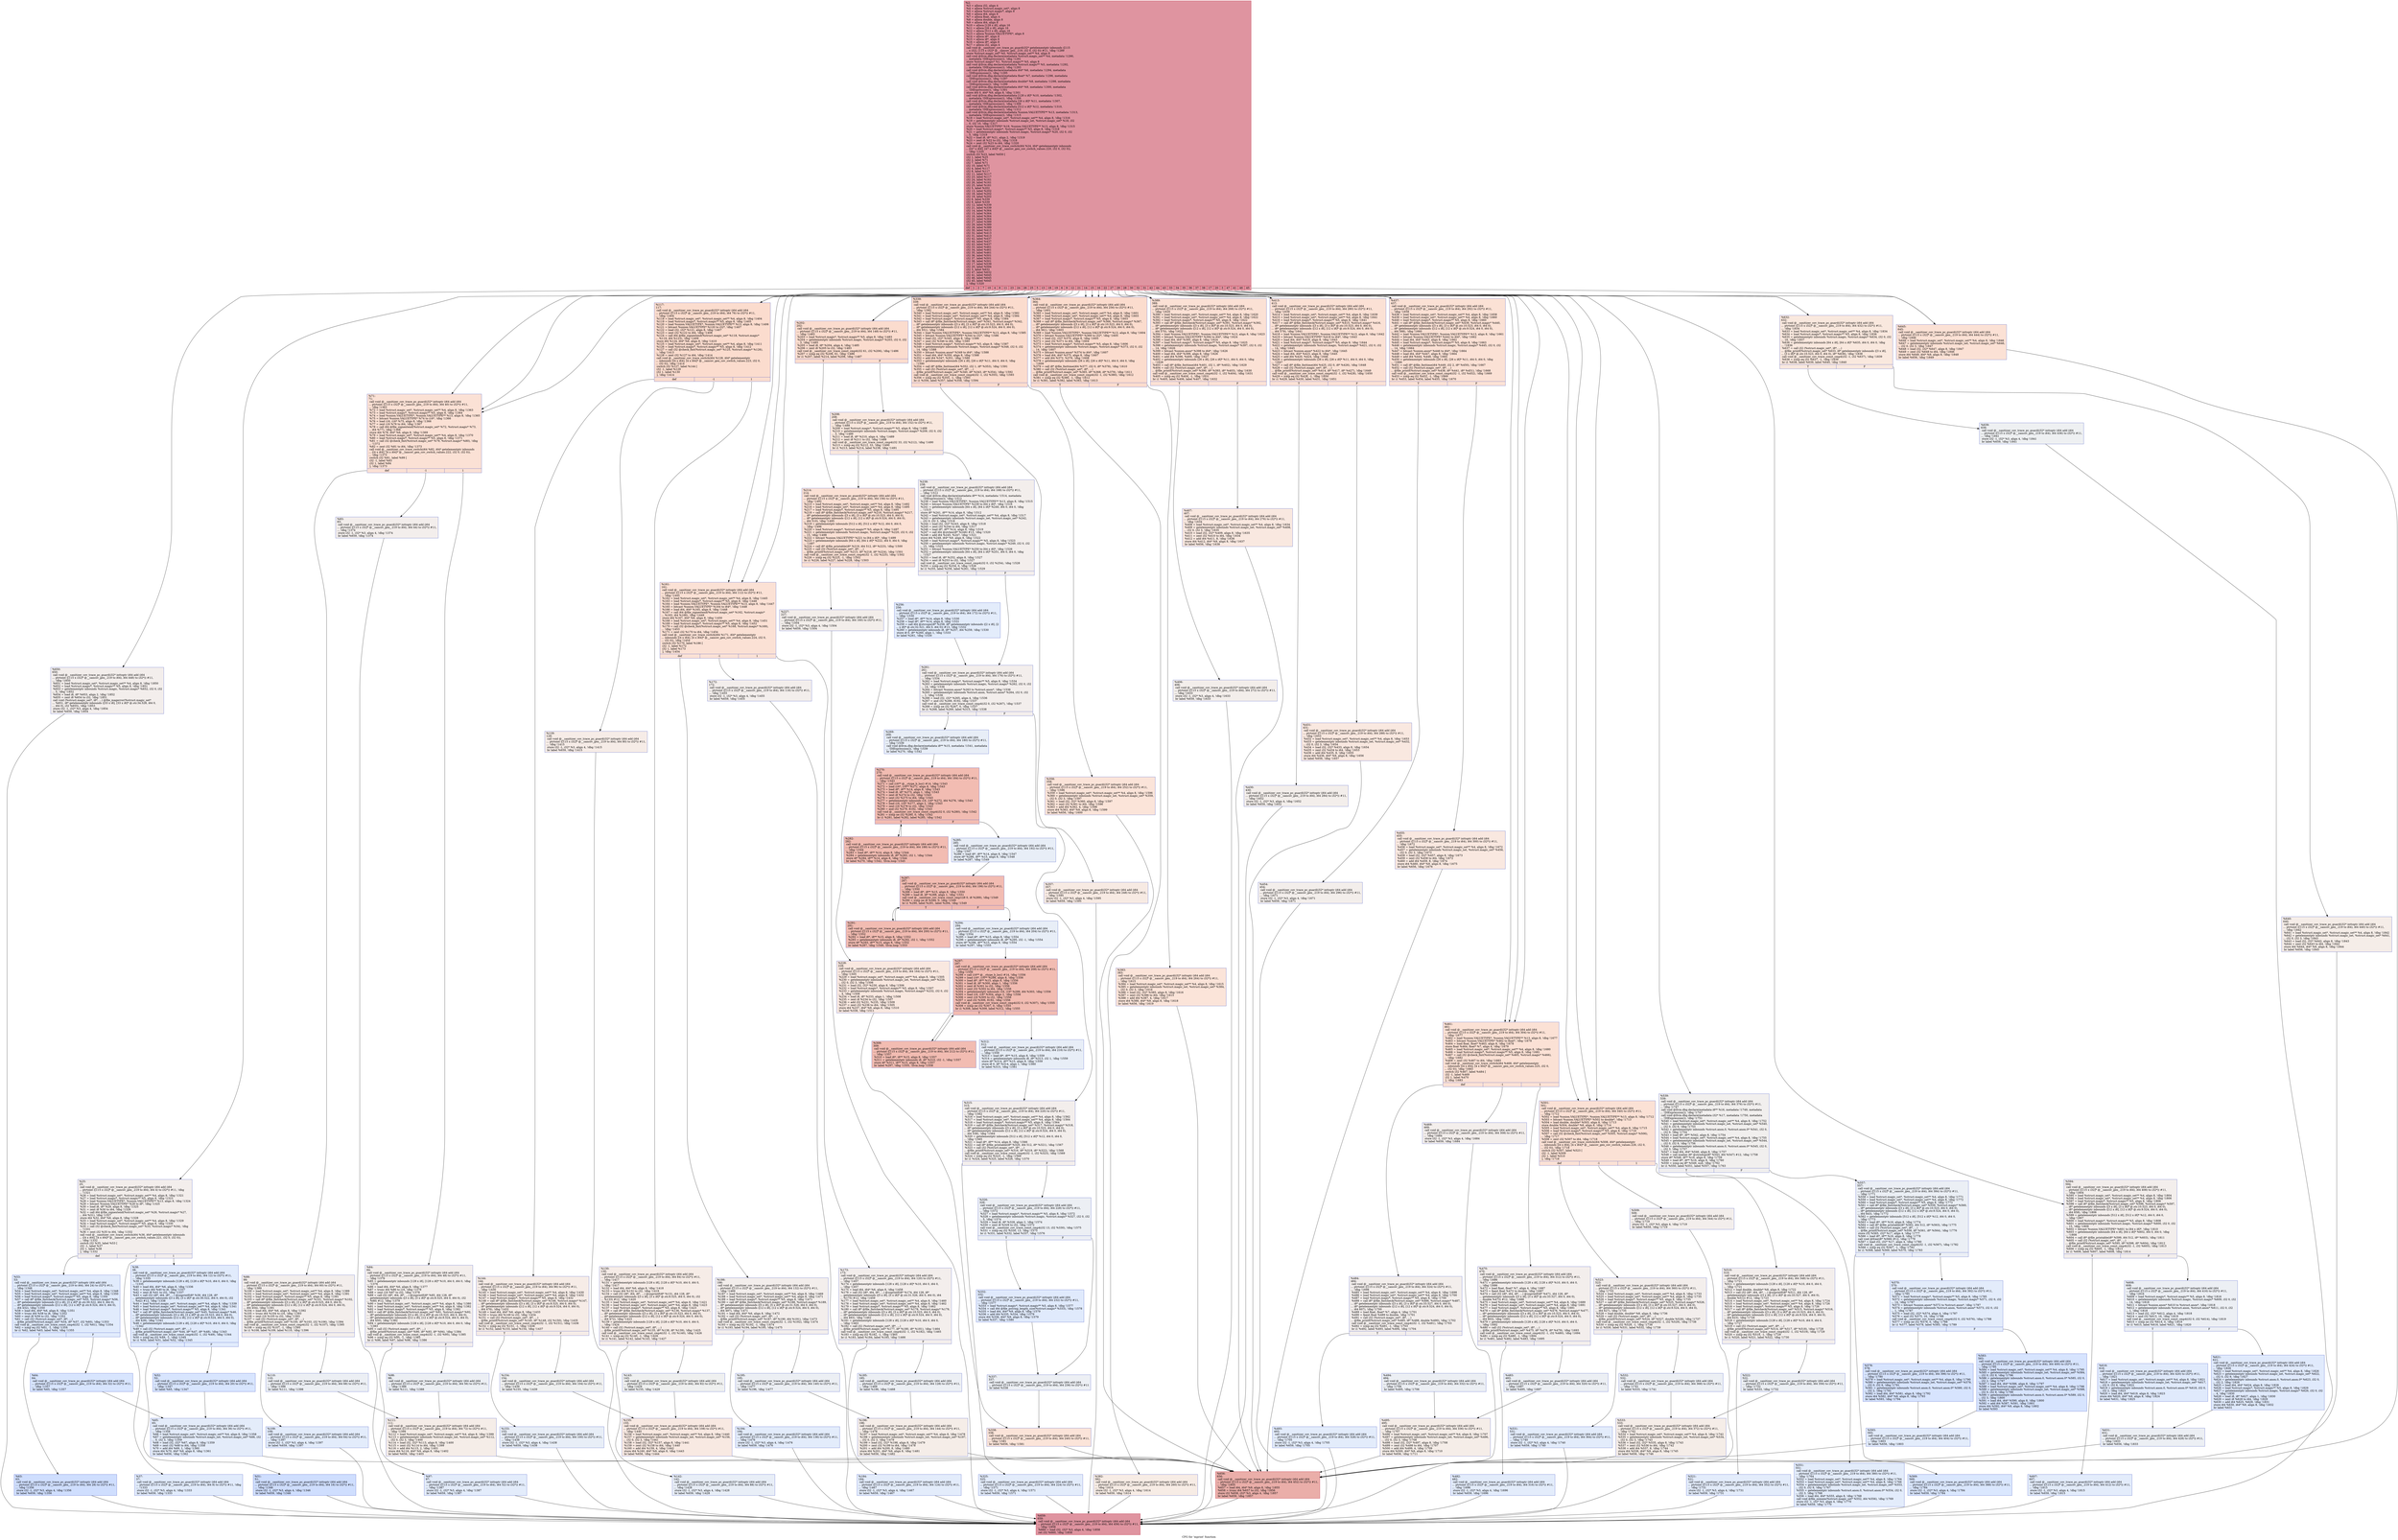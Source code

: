 digraph "CFG for 'mprint' function" {
	label="CFG for 'mprint' function";

	Node0x555555cda780 [shape=record,color="#b70d28ff", style=filled, fillcolor="#b70d2870",label="{%2:\l  %3 = alloca i32, align 4\l  %4 = alloca %struct.magic_set*, align 8\l  %5 = alloca %struct.magic*, align 8\l  %6 = alloca i64, align 8\l  %7 = alloca float, align 4\l  %8 = alloca double, align 8\l  %9 = alloca i64, align 8\l  %10 = alloca [128 x i8], align 16\l  %11 = alloca [26 x i8], align 16\l  %12 = alloca [512 x i8], align 16\l  %13 = alloca %union.VALUETYPE*, align 8\l  %14 = alloca i8*, align 8\l  %15 = alloca i8*, align 8\l  %16 = alloca i8*, align 8\l  %17 = alloca i32, align 4\l  call void @__sanitizer_cov_trace_pc_guard(i32* getelementptr inbounds ([115\l... x i32], [115 x i32]* @__sancov_gen_.219, i32 0, i32 0)) #11, !dbg !1289\l  store %struct.magic_set* %0, %struct.magic_set** %4, align 8\l  call void @llvm.dbg.declare(metadata %struct.magic_set** %4, metadata !1290,\l... metadata !DIExpression()), !dbg !1291\l  store %struct.magic* %1, %struct.magic** %5, align 8\l  call void @llvm.dbg.declare(metadata %struct.magic** %5, metadata !1292,\l... metadata !DIExpression()), !dbg !1293\l  call void @llvm.dbg.declare(metadata i64* %6, metadata !1294, metadata\l... !DIExpression()), !dbg !1295\l  call void @llvm.dbg.declare(metadata float* %7, metadata !1296, metadata\l... !DIExpression()), !dbg !1297\l  call void @llvm.dbg.declare(metadata double* %8, metadata !1298, metadata\l... !DIExpression()), !dbg !1299\l  call void @llvm.dbg.declare(metadata i64* %9, metadata !1300, metadata\l... !DIExpression()), !dbg !1301\l  store i64 0, i64* %9, align 8, !dbg !1301\l  call void @llvm.dbg.declare(metadata [128 x i8]* %10, metadata !1302,\l... metadata !DIExpression()), !dbg !1306\l  call void @llvm.dbg.declare(metadata [26 x i8]* %11, metadata !1307,\l... metadata !DIExpression()), !dbg !1309\l  call void @llvm.dbg.declare(metadata [512 x i8]* %12, metadata !1310,\l... metadata !DIExpression()), !dbg !1312\l  call void @llvm.dbg.declare(metadata %union.VALUETYPE** %13, metadata !1313,\l... metadata !DIExpression()), !dbg !1315\l  %18 = load %struct.magic_set*, %struct.magic_set** %4, align 8, !dbg !1316\l  %19 = getelementptr inbounds %struct.magic_set, %struct.magic_set* %18, i32\l... 0, i32 10, !dbg !1317\l  store %union.VALUETYPE* %19, %union.VALUETYPE** %13, align 8, !dbg !1315\l  %20 = load %struct.magic*, %struct.magic** %5, align 8, !dbg !1318\l  %21 = getelementptr inbounds %struct.magic, %struct.magic* %20, i32 0, i32\l... 5, !dbg !1319\l  %22 = load i8, i8* %21, align 2, !dbg !1319\l  %23 = zext i8 %22 to i32, !dbg !1318\l  %24 = zext i32 %23 to i64, !dbg !1320\l  call void @__sanitizer_cov_trace_switch(i64 %24, i64* getelementptr inbounds\l... ([47 x i64], [47 x i64]* @__sancov_gen_cov_switch_values.220, i32 0, i32 0)),\l... !dbg !1320\l  switch i32 %23, label %650 [\l    i32 1, label %25\l    i32 2, label %71\l    i32 7, label %71\l    i32 10, label %71\l    i32 4, label %117\l    i32 8, label %117\l    i32 11, label %117\l    i32 23, label %117\l    i32 24, label %161\l    i32 26, label %161\l    i32 25, label %161\l    i32 5, label %202\l    i32 13, label %202\l    i32 18, label %202\l    i32 19, label %202\l    i32 6, label %339\l    i32 9, label %339\l    i32 12, label %339\l    i32 21, label %339\l    i32 14, label %364\l    i32 15, label %364\l    i32 16, label %364\l    i32 22, label %364\l    i32 27, label %389\l    i32 29, label %389\l    i32 28, label %389\l    i32 30, label %413\l    i32 32, label %413\l    i32 31, label %413\l    i32 42, label %437\l    i32 44, label %437\l    i32 43, label %437\l    i32 33, label %461\l    i32 34, label %461\l    i32 35, label %461\l    i32 36, label %501\l    i32 37, label %501\l    i32 38, label %501\l    i32 17, label %539\l    i32 20, label %594\l    i32 3, label %632\l    i32 47, label %632\l    i32 41, label %645\l    i32 46, label %645\l    i32 45, label %645\l  ], !dbg !1320\l|{<s0>def|<s1>1|<s2>2|<s3>7|<s4>10|<s5>4|<s6>8|<s7>11|<s8>23|<s9>24|<s10>26|<s11>25|<s12>5|<s13>13|<s14>18|<s15>19|<s16>6|<s17>9|<s18>12|<s19>21|<s20>14|<s21>15|<s22>16|<s23>22|<s24>27|<s25>29|<s26>28|<s27>30|<s28>32|<s29>31|<s30>42|<s31>44|<s32>43|<s33>33|<s34>34|<s35>35|<s36>36|<s37>37|<s38>38|<s39>17|<s40>20|<s41>3|<s42>47|<s43>41|<s44>46|<s45>45}}"];
	Node0x555555cda780:s0 -> Node0x555555cded90;
	Node0x555555cda780:s1 -> Node0x555555cdcae0;
	Node0x555555cda780:s2 -> Node0x555555cdcdb0;
	Node0x555555cda780:s3 -> Node0x555555cdcdb0;
	Node0x555555cda780:s4 -> Node0x555555cdcdb0;
	Node0x555555cda780:s5 -> Node0x555555cdd080;
	Node0x555555cda780:s6 -> Node0x555555cdd080;
	Node0x555555cda780:s7 -> Node0x555555cdd080;
	Node0x555555cda780:s8 -> Node0x555555cdd080;
	Node0x555555cda780:s9 -> Node0x555555cdd350;
	Node0x555555cda780:s10 -> Node0x555555cdd350;
	Node0x555555cda780:s11 -> Node0x555555cdd350;
	Node0x555555cda780:s12 -> Node0x555555cdd620;
	Node0x555555cda780:s13 -> Node0x555555cdd620;
	Node0x555555cda780:s14 -> Node0x555555cdd620;
	Node0x555555cda780:s15 -> Node0x555555cdd620;
	Node0x555555cda780:s16 -> Node0x555555cddda0;
	Node0x555555cda780:s17 -> Node0x555555cddda0;
	Node0x555555cda780:s18 -> Node0x555555cddda0;
	Node0x555555cda780:s19 -> Node0x555555cddda0;
	Node0x555555cda780:s20 -> Node0x555555cdde90;
	Node0x555555cda780:s21 -> Node0x555555cdde90;
	Node0x555555cda780:s22 -> Node0x555555cdde90;
	Node0x555555cda780:s23 -> Node0x555555cdde90;
	Node0x555555cda780:s24 -> Node0x555555cddf80;
	Node0x555555cda780:s25 -> Node0x555555cddf80;
	Node0x555555cda780:s26 -> Node0x555555cddf80;
	Node0x555555cda780:s27 -> Node0x555555cde070;
	Node0x555555cda780:s28 -> Node0x555555cde070;
	Node0x555555cda780:s29 -> Node0x555555cde070;
	Node0x555555cda780:s30 -> Node0x555555cde160;
	Node0x555555cda780:s31 -> Node0x555555cde160;
	Node0x555555cda780:s32 -> Node0x555555cde160;
	Node0x555555cda780:s33 -> Node0x555555cde250;
	Node0x555555cda780:s34 -> Node0x555555cde250;
	Node0x555555cda780:s35 -> Node0x555555cde250;
	Node0x555555cda780:s36 -> Node0x555555cde520;
	Node0x555555cda780:s37 -> Node0x555555cde520;
	Node0x555555cda780:s38 -> Node0x555555cde520;
	Node0x555555cda780:s39 -> Node0x555555cde7f0;
	Node0x555555cda780:s40 -> Node0x555555cdea70;
	Node0x555555cda780:s41 -> Node0x555555cdec50;
	Node0x555555cda780:s42 -> Node0x555555cdec50;
	Node0x555555cda780:s43 -> Node0x555555cded40;
	Node0x555555cda780:s44 -> Node0x555555cded40;
	Node0x555555cda780:s45 -> Node0x555555cded40;
	Node0x555555cdcae0 [shape=record,color="#3d50c3ff", style=filled, fillcolor="#e3d9d370",label="{%25:\l25:                                               \l  call void @__sanitizer_cov_trace_pc_guard(i32* inttoptr (i64 add (i64\l... ptrtoint ([115 x i32]* @__sancov_gen_.219 to i64), i64 4) to i32*)) #11, !dbg\l... !1321\l  %26 = load %struct.magic_set*, %struct.magic_set** %4, align 8, !dbg !1321\l  %27 = load %struct.magic*, %struct.magic** %5, align 8, !dbg !1323\l  %28 = load %union.VALUETYPE*, %union.VALUETYPE** %13, align 8, !dbg !1324\l  %29 = bitcast %union.VALUETYPE* %28 to i8*, !dbg !1325\l  %30 = load i8, i8* %29, align 8, !dbg !1325\l  %31 = zext i8 %30 to i64, !dbg !1326\l  %32 = call i64 @file_signextend(%struct.magic_set* %26, %struct.magic* %27,\l... i64 %31), !dbg !1327\l  store i64 %32, i64* %6, align 8, !dbg !1328\l  %33 = load %struct.magic_set*, %struct.magic_set** %4, align 8, !dbg !1329\l  %34 = load %struct.magic*, %struct.magic** %5, align 8, !dbg !1330\l  %35 = call i32 @check_fmt(%struct.magic_set* %33, %struct.magic* %34), !dbg\l... !1331\l  %36 = zext i32 %35 to i64, !dbg !1332\l  call void @__sanitizer_cov_trace_switch(i64 %36, i64* getelementptr inbounds\l... ([4 x i64], [4 x i64]* @__sancov_gen_cov_switch_values.221, i32 0, i32 0)),\l... !dbg !1332\l  switch i32 %35, label %53 [\l    i32 -1, label %37\l    i32 1, label %38\l  ], !dbg !1332\l|{<s0>def|<s1>-1|<s2>1}}"];
	Node0x555555cdcae0:s0 -> Node0x555555cdcc70;
	Node0x555555cdcae0:s1 -> Node0x555555cdcb30;
	Node0x555555cdcae0:s2 -> Node0x555555cdcb80;
	Node0x555555cdcb30 [shape=record,color="#3d50c3ff", style=filled, fillcolor="#bbd1f870",label="{%37:\l37:                                               \l  call void @__sanitizer_cov_trace_pc_guard(i32* inttoptr (i64 add (i64\l... ptrtoint ([115 x i32]* @__sancov_gen_.219 to i64), i64 8) to i32*)) #11, !dbg\l... !1333\l  store i32 -1, i32* %3, align 4, !dbg !1333\l  br label %659, !dbg !1333\l}"];
	Node0x555555cdcb30 -> Node0x555555cdee30;
	Node0x555555cdcb80 [shape=record,color="#3d50c3ff", style=filled, fillcolor="#bbd1f870",label="{%38:\l38:                                               \l  call void @__sanitizer_cov_trace_pc_guard(i32* inttoptr (i64 add (i64\l... ptrtoint ([115 x i32]* @__sancov_gen_.219 to i64), i64 12) to i32*)) #11,\l... !dbg !1335\l  %39 = getelementptr inbounds [128 x i8], [128 x i8]* %10, i64 0, i64 0, !dbg\l... !1335\l  %40 = load i64, i64* %6, align 8, !dbg !1336\l  %41 = trunc i64 %40 to i8, !dbg !1337\l  %42 = zext i8 %41 to i32, !dbg !1337\l  %43 = call i32 (i8*, i64, i8*, ...) @snprintf(i8* %39, i64 128, i8*\l... getelementptr inbounds ([3 x i8], [3 x i8]* @.str.30.522, i64 0, i64 0), i32\l... %42) #12, !dbg !1338\l  %44 = load %struct.magic_set*, %struct.magic_set** %4, align 8, !dbg !1339\l  %45 = load %struct.magic_set*, %struct.magic_set** %4, align 8, !dbg !1341\l  %46 = load %struct.magic*, %struct.magic** %5, align 8, !dbg !1341\l  %47 = call i8* @file_fmtcheck(%struct.magic_set* %45, %struct.magic* %46,\l... i8* getelementptr inbounds ([3 x i8], [3 x i8]* @.str.10.523, i64 0, i64 0),\l... i8* getelementptr inbounds ([12 x i8], [12 x i8]* @.str.9.524, i64 0, i64 0),\l... i64 428), !dbg !1341\l  %48 = getelementptr inbounds [128 x i8], [128 x i8]* %10, i64 0, i64 0, !dbg\l... !1342\l  %49 = call i32 (%struct.magic_set*, i8*, ...)\l... @file_printf(%struct.magic_set* %44, i8* %47, i8* %48), !dbg !1343\l  call void @__sanitizer_cov_trace_const_cmp4(i32 -1, i32 %49), !dbg !1344\l  %50 = icmp eq i32 %49, -1, !dbg !1344\l  br i1 %50, label %51, label %52, !dbg !1345\l|{<s0>T|<s1>F}}"];
	Node0x555555cdcb80:s0 -> Node0x555555cdcbd0;
	Node0x555555cdcb80:s1 -> Node0x555555cdcc20;
	Node0x555555cdcbd0 [shape=record,color="#3d50c3ff", style=filled, fillcolor="#93b5fe70",label="{%51:\l51:                                               \l  call void @__sanitizer_cov_trace_pc_guard(i32* inttoptr (i64 add (i64\l... ptrtoint ([115 x i32]* @__sancov_gen_.219 to i64), i64 16) to i32*)) #11,\l... !dbg !1346\l  store i32 -1, i32* %3, align 4, !dbg !1346\l  br label %659, !dbg !1346\l}"];
	Node0x555555cdcbd0 -> Node0x555555cdee30;
	Node0x555555cdcc20 [shape=record,color="#3d50c3ff", style=filled, fillcolor="#a7c5fe70",label="{%52:\l52:                                               \l  call void @__sanitizer_cov_trace_pc_guard(i32* inttoptr (i64 add (i64\l... ptrtoint ([115 x i32]* @__sancov_gen_.219 to i64), i64 20) to i32*)) #11,\l... !dbg !1347\l  br label %65, !dbg !1347\l}"];
	Node0x555555cdcc20 -> Node0x555555cdcd60;
	Node0x555555cdcc70 [shape=record,color="#3d50c3ff", style=filled, fillcolor="#bbd1f870",label="{%53:\l53:                                               \l  call void @__sanitizer_cov_trace_pc_guard(i32* inttoptr (i64 add (i64\l... ptrtoint ([115 x i32]* @__sancov_gen_.219 to i64), i64 24) to i32*)) #11,\l... !dbg !1348\l  %54 = load %struct.magic_set*, %struct.magic_set** %4, align 8, !dbg !1348\l  %55 = load %struct.magic_set*, %struct.magic_set** %4, align 8, !dbg !1350\l  %56 = load %struct.magic*, %struct.magic** %5, align 8, !dbg !1350\l  %57 = call i8* @file_fmtcheck(%struct.magic_set* %55, %struct.magic* %56,\l... i8* getelementptr inbounds ([3 x i8], [3 x i8]* @.str.30.522, i64 0, i64 0),\l... i8* getelementptr inbounds ([12 x i8], [12 x i8]* @.str.9.524, i64 0, i64 0),\l... i64 432), !dbg !1350\l  %58 = load i64, i64* %6, align 8, !dbg !1351\l  %59 = trunc i64 %58 to i8, !dbg !1352\l  %60 = zext i8 %59 to i32, !dbg !1352\l  %61 = call i32 (%struct.magic_set*, i8*, ...)\l... @file_printf(%struct.magic_set* %54, i8* %57, i32 %60), !dbg !1353\l  call void @__sanitizer_cov_trace_const_cmp4(i32 -1, i32 %61), !dbg !1354\l  %62 = icmp eq i32 %61, -1, !dbg !1354\l  br i1 %62, label %63, label %64, !dbg !1355\l|{<s0>T|<s1>F}}"];
	Node0x555555cdcc70:s0 -> Node0x555555cdccc0;
	Node0x555555cdcc70:s1 -> Node0x555555cdcd10;
	Node0x555555cdccc0 [shape=record,color="#3d50c3ff", style=filled, fillcolor="#93b5fe70",label="{%63:\l63:                                               \l  call void @__sanitizer_cov_trace_pc_guard(i32* inttoptr (i64 add (i64\l... ptrtoint ([115 x i32]* @__sancov_gen_.219 to i64), i64 28) to i32*)) #11,\l... !dbg !1356\l  store i32 -1, i32* %3, align 4, !dbg !1356\l  br label %659, !dbg !1356\l}"];
	Node0x555555cdccc0 -> Node0x555555cdee30;
	Node0x555555cdcd10 [shape=record,color="#3d50c3ff", style=filled, fillcolor="#a7c5fe70",label="{%64:\l64:                                               \l  call void @__sanitizer_cov_trace_pc_guard(i32* inttoptr (i64 add (i64\l... ptrtoint ([115 x i32]* @__sancov_gen_.219 to i64), i64 32) to i32*)) #11,\l... !dbg !1357\l  br label %65, !dbg !1357\l}"];
	Node0x555555cdcd10 -> Node0x555555cdcd60;
	Node0x555555cdcd60 [shape=record,color="#3d50c3ff", style=filled, fillcolor="#c1d4f470",label="{%65:\l65:                                               \l  call void @__sanitizer_cov_trace_pc_guard(i32* inttoptr (i64 add (i64\l... ptrtoint ([115 x i32]* @__sancov_gen_.219 to i64), i64 36) to i32*)) #11,\l... !dbg !1358\l  %66 = load %struct.magic_set*, %struct.magic_set** %4, align 8, !dbg !1358\l  %67 = getelementptr inbounds %struct.magic_set, %struct.magic_set* %66, i32\l... 0, i32 3, !dbg !1359\l  %68 = load i32, i32* %67, align 8, !dbg !1359\l  %69 = zext i32 %68 to i64, !dbg !1358\l  %70 = add i64 %69, 1, !dbg !1360\l  store i64 %70, i64* %9, align 8, !dbg !1361\l  br label %656, !dbg !1362\l}"];
	Node0x555555cdcd60 -> Node0x555555cdede0;
	Node0x555555cdcdb0 [shape=record,color="#3d50c3ff", style=filled, fillcolor="#f7bca170",label="{%71:\l71:                                               \l  call void @__sanitizer_cov_trace_pc_guard(i32* inttoptr (i64 add (i64\l... ptrtoint ([115 x i32]* @__sancov_gen_.219 to i64), i64 40) to i32*)) #11,\l... !dbg !1363\l  %72 = load %struct.magic_set*, %struct.magic_set** %4, align 8, !dbg !1363\l  %73 = load %struct.magic*, %struct.magic** %5, align 8, !dbg !1364\l  %74 = load %union.VALUETYPE*, %union.VALUETYPE** %13, align 8, !dbg !1365\l  %75 = bitcast %union.VALUETYPE* %74 to i16*, !dbg !1366\l  %76 = load i16, i16* %75, align 8, !dbg !1366\l  %77 = zext i16 %76 to i64, !dbg !1367\l  %78 = call i64 @file_signextend(%struct.magic_set* %72, %struct.magic* %73,\l... i64 %77), !dbg !1368\l  store i64 %78, i64* %6, align 8, !dbg !1369\l  %79 = load %struct.magic_set*, %struct.magic_set** %4, align 8, !dbg !1370\l  %80 = load %struct.magic*, %struct.magic** %5, align 8, !dbg !1371\l  %81 = call i32 @check_fmt(%struct.magic_set* %79, %struct.magic* %80), !dbg\l... !1372\l  %82 = zext i32 %81 to i64, !dbg !1373\l  call void @__sanitizer_cov_trace_switch(i64 %82, i64* getelementptr inbounds\l... ([4 x i64], [4 x i64]* @__sancov_gen_cov_switch_values.222, i32 0, i32 0)),\l... !dbg !1373\l  switch i32 %81, label %99 [\l    i32 -1, label %83\l    i32 1, label %84\l  ], !dbg !1373\l|{<s0>def|<s1>-1|<s2>1}}"];
	Node0x555555cdcdb0:s0 -> Node0x555555cdcf40;
	Node0x555555cdcdb0:s1 -> Node0x555555cdce00;
	Node0x555555cdcdb0:s2 -> Node0x555555cdce50;
	Node0x555555cdce00 [shape=record,color="#3d50c3ff", style=filled, fillcolor="#e3d9d370",label="{%83:\l83:                                               \l  call void @__sanitizer_cov_trace_pc_guard(i32* inttoptr (i64 add (i64\l... ptrtoint ([115 x i32]* @__sancov_gen_.219 to i64), i64 44) to i32*)) #11,\l... !dbg !1374\l  store i32 -1, i32* %3, align 4, !dbg !1374\l  br label %659, !dbg !1374\l}"];
	Node0x555555cdce00 -> Node0x555555cdee30;
	Node0x555555cdce50 [shape=record,color="#3d50c3ff", style=filled, fillcolor="#e3d9d370",label="{%84:\l84:                                               \l  call void @__sanitizer_cov_trace_pc_guard(i32* inttoptr (i64 add (i64\l... ptrtoint ([115 x i32]* @__sancov_gen_.219 to i64), i64 48) to i32*)) #11,\l... !dbg !1376\l  %85 = getelementptr inbounds [128 x i8], [128 x i8]* %10, i64 0, i64 0, !dbg\l... !1376\l  %86 = load i64, i64* %6, align 8, !dbg !1377\l  %87 = trunc i64 %86 to i16, !dbg !1378\l  %88 = zext i16 %87 to i32, !dbg !1378\l  %89 = call i32 (i8*, i64, i8*, ...) @snprintf(i8* %85, i64 128, i8*\l... getelementptr inbounds ([3 x i8], [3 x i8]* @.str.8.525, i64 0, i64 0), i32\l... %88) #12, !dbg !1379\l  %90 = load %struct.magic_set*, %struct.magic_set** %4, align 8, !dbg !1380\l  %91 = load %struct.magic_set*, %struct.magic_set** %4, align 8, !dbg !1382\l  %92 = load %struct.magic*, %struct.magic** %5, align 8, !dbg !1382\l  %93 = call i8* @file_fmtcheck(%struct.magic_set* %91, %struct.magic* %92,\l... i8* getelementptr inbounds ([3 x i8], [3 x i8]* @.str.10.523, i64 0, i64 0),\l... i8* getelementptr inbounds ([12 x i8], [12 x i8]* @.str.9.524, i64 0, i64 0),\l... i64 450), !dbg !1382\l  %94 = getelementptr inbounds [128 x i8], [128 x i8]* %10, i64 0, i64 0, !dbg\l... !1383\l  %95 = call i32 (%struct.magic_set*, i8*, ...)\l... @file_printf(%struct.magic_set* %90, i8* %93, i8* %94), !dbg !1384\l  call void @__sanitizer_cov_trace_const_cmp4(i32 -1, i32 %95), !dbg !1385\l  %96 = icmp eq i32 %95, -1, !dbg !1385\l  br i1 %96, label %97, label %98, !dbg !1386\l|{<s0>T|<s1>F}}"];
	Node0x555555cdce50:s0 -> Node0x555555cdcea0;
	Node0x555555cdce50:s1 -> Node0x555555cdcef0;
	Node0x555555cdcea0 [shape=record,color="#3d50c3ff", style=filled, fillcolor="#bfd3f670",label="{%97:\l97:                                               \l  call void @__sanitizer_cov_trace_pc_guard(i32* inttoptr (i64 add (i64\l... ptrtoint ([115 x i32]* @__sancov_gen_.219 to i64), i64 52) to i32*)) #11,\l... !dbg !1387\l  store i32 -1, i32* %3, align 4, !dbg !1387\l  br label %659, !dbg !1387\l}"];
	Node0x555555cdcea0 -> Node0x555555cdee30;
	Node0x555555cdcef0 [shape=record,color="#3d50c3ff", style=filled, fillcolor="#d4dbe670",label="{%98:\l98:                                               \l  call void @__sanitizer_cov_trace_pc_guard(i32* inttoptr (i64 add (i64\l... ptrtoint ([115 x i32]* @__sancov_gen_.219 to i64), i64 56) to i32*)) #11,\l... !dbg !1388\l  br label %111, !dbg !1388\l}"];
	Node0x555555cdcef0 -> Node0x555555cdd030;
	Node0x555555cdcf40 [shape=record,color="#3d50c3ff", style=filled, fillcolor="#e3d9d370",label="{%99:\l99:                                               \l  call void @__sanitizer_cov_trace_pc_guard(i32* inttoptr (i64 add (i64\l... ptrtoint ([115 x i32]* @__sancov_gen_.219 to i64), i64 60) to i32*)) #11,\l... !dbg !1389\l  %100 = load %struct.magic_set*, %struct.magic_set** %4, align 8, !dbg !1389\l  %101 = load %struct.magic_set*, %struct.magic_set** %4, align 8, !dbg !1391\l  %102 = load %struct.magic*, %struct.magic** %5, align 8, !dbg !1391\l  %103 = call i8* @file_fmtcheck(%struct.magic_set* %101, %struct.magic* %102,\l... i8* getelementptr inbounds ([3 x i8], [3 x i8]* @.str.8.525, i64 0, i64 0),\l... i8* getelementptr inbounds ([12 x i8], [12 x i8]* @.str.9.524, i64 0, i64 0),\l... i64 454), !dbg !1391\l  %104 = load i64, i64* %6, align 8, !dbg !1392\l  %105 = trunc i64 %104 to i16, !dbg !1393\l  %106 = zext i16 %105 to i32, !dbg !1393\l  %107 = call i32 (%struct.magic_set*, i8*, ...)\l... @file_printf(%struct.magic_set* %100, i8* %103, i32 %106), !dbg !1394\l  call void @__sanitizer_cov_trace_const_cmp4(i32 -1, i32 %107), !dbg !1395\l  %108 = icmp eq i32 %107, -1, !dbg !1395\l  br i1 %108, label %109, label %110, !dbg !1396\l|{<s0>T|<s1>F}}"];
	Node0x555555cdcf40:s0 -> Node0x555555cdcf90;
	Node0x555555cdcf40:s1 -> Node0x555555cdcfe0;
	Node0x555555cdcf90 [shape=record,color="#3d50c3ff", style=filled, fillcolor="#bfd3f670",label="{%109:\l109:                                              \l  call void @__sanitizer_cov_trace_pc_guard(i32* inttoptr (i64 add (i64\l... ptrtoint ([115 x i32]* @__sancov_gen_.219 to i64), i64 64) to i32*)) #11,\l... !dbg !1397\l  store i32 -1, i32* %3, align 4, !dbg !1397\l  br label %659, !dbg !1397\l}"];
	Node0x555555cdcf90 -> Node0x555555cdee30;
	Node0x555555cdcfe0 [shape=record,color="#3d50c3ff", style=filled, fillcolor="#d4dbe670",label="{%110:\l110:                                              \l  call void @__sanitizer_cov_trace_pc_guard(i32* inttoptr (i64 add (i64\l... ptrtoint ([115 x i32]* @__sancov_gen_.219 to i64), i64 68) to i32*)) #11,\l... !dbg !1398\l  br label %111, !dbg !1398\l}"];
	Node0x555555cdcfe0 -> Node0x555555cdd030;
	Node0x555555cdd030 [shape=record,color="#3d50c3ff", style=filled, fillcolor="#e8d6cc70",label="{%111:\l111:                                              \l  call void @__sanitizer_cov_trace_pc_guard(i32* inttoptr (i64 add (i64\l... ptrtoint ([115 x i32]* @__sancov_gen_.219 to i64), i64 72) to i32*)) #11,\l... !dbg !1399\l  %112 = load %struct.magic_set*, %struct.magic_set** %4, align 8, !dbg !1399\l  %113 = getelementptr inbounds %struct.magic_set, %struct.magic_set* %112,\l... i32 0, i32 3, !dbg !1400\l  %114 = load i32, i32* %113, align 8, !dbg !1400\l  %115 = zext i32 %114 to i64, !dbg !1399\l  %116 = add i64 %115, 2, !dbg !1401\l  store i64 %116, i64* %9, align 8, !dbg !1402\l  br label %656, !dbg !1403\l}"];
	Node0x555555cdd030 -> Node0x555555cdede0;
	Node0x555555cdd080 [shape=record,color="#3d50c3ff", style=filled, fillcolor="#f7af9170",label="{%117:\l117:                                              \l  call void @__sanitizer_cov_trace_pc_guard(i32* inttoptr (i64 add (i64\l... ptrtoint ([115 x i32]* @__sancov_gen_.219 to i64), i64 76) to i32*)) #11,\l... !dbg !1404\l  %118 = load %struct.magic_set*, %struct.magic_set** %4, align 8, !dbg !1404\l  %119 = load %struct.magic*, %struct.magic** %5, align 8, !dbg !1405\l  %120 = load %union.VALUETYPE*, %union.VALUETYPE** %13, align 8, !dbg !1406\l  %121 = bitcast %union.VALUETYPE* %120 to i32*, !dbg !1407\l  %122 = load i32, i32* %121, align 8, !dbg !1407\l  %123 = zext i32 %122 to i64, !dbg !1408\l  %124 = call i64 @file_signextend(%struct.magic_set* %118, %struct.magic*\l... %119, i64 %123), !dbg !1409\l  store i64 %124, i64* %6, align 8, !dbg !1410\l  %125 = load %struct.magic_set*, %struct.magic_set** %4, align 8, !dbg !1411\l  %126 = load %struct.magic*, %struct.magic** %5, align 8, !dbg !1412\l  %127 = call i32 @check_fmt(%struct.magic_set* %125, %struct.magic* %126),\l... !dbg !1413\l  %128 = zext i32 %127 to i64, !dbg !1414\l  call void @__sanitizer_cov_trace_switch(i64 %128, i64* getelementptr\l... inbounds ([4 x i64], [4 x i64]* @__sancov_gen_cov_switch_values.223, i32 0,\l... i32 0)), !dbg !1414\l  switch i32 %127, label %144 [\l    i32 -1, label %129\l    i32 1, label %130\l  ], !dbg !1414\l|{<s0>def|<s1>-1|<s2>1}}"];
	Node0x555555cdd080:s0 -> Node0x555555cdd210;
	Node0x555555cdd080:s1 -> Node0x555555cdd0d0;
	Node0x555555cdd080:s2 -> Node0x555555cdd120;
	Node0x555555cdd0d0 [shape=record,color="#3d50c3ff", style=filled, fillcolor="#ead5c970",label="{%129:\l129:                                              \l  call void @__sanitizer_cov_trace_pc_guard(i32* inttoptr (i64 add (i64\l... ptrtoint ([115 x i32]* @__sancov_gen_.219 to i64), i64 80) to i32*)) #11,\l... !dbg !1415\l  store i32 -1, i32* %3, align 4, !dbg !1415\l  br label %659, !dbg !1415\l}"];
	Node0x555555cdd0d0 -> Node0x555555cdee30;
	Node0x555555cdd120 [shape=record,color="#3d50c3ff", style=filled, fillcolor="#ead5c970",label="{%130:\l130:                                              \l  call void @__sanitizer_cov_trace_pc_guard(i32* inttoptr (i64 add (i64\l... ptrtoint ([115 x i32]* @__sancov_gen_.219 to i64), i64 84) to i32*)) #11,\l... !dbg !1417\l  %131 = getelementptr inbounds [128 x i8], [128 x i8]* %10, i64 0, i64 0,\l... !dbg !1417\l  %132 = load i64, i64* %6, align 8, !dbg !1418\l  %133 = trunc i64 %132 to i32, !dbg !1419\l  %134 = call i32 (i8*, i64, i8*, ...) @snprintf(i8* %131, i64 128, i8*\l... getelementptr inbounds ([3 x i8], [3 x i8]* @.str.8.525, i64 0, i64 0), i32\l... %133) #12, !dbg !1420\l  %135 = load %struct.magic_set*, %struct.magic_set** %4, align 8, !dbg !1421\l  %136 = load %struct.magic_set*, %struct.magic_set** %4, align 8, !dbg !1423\l  %137 = load %struct.magic*, %struct.magic** %5, align 8, !dbg !1423\l  %138 = call i8* @file_fmtcheck(%struct.magic_set* %136, %struct.magic* %137,\l... i8* getelementptr inbounds ([3 x i8], [3 x i8]* @.str.10.523, i64 0, i64 0),\l... i8* getelementptr inbounds ([12 x i8], [12 x i8]* @.str.9.524, i64 0, i64 0),\l... i64 472), !dbg !1423\l  %139 = getelementptr inbounds [128 x i8], [128 x i8]* %10, i64 0, i64 0,\l... !dbg !1424\l  %140 = call i32 (%struct.magic_set*, i8*, ...)\l... @file_printf(%struct.magic_set* %135, i8* %138, i8* %139), !dbg !1425\l  call void @__sanitizer_cov_trace_const_cmp4(i32 -1, i32 %140), !dbg !1426\l  %141 = icmp eq i32 %140, -1, !dbg !1426\l  br i1 %141, label %142, label %143, !dbg !1427\l|{<s0>T|<s1>F}}"];
	Node0x555555cdd120:s0 -> Node0x555555cdd170;
	Node0x555555cdd120:s1 -> Node0x555555cdd1c0;
	Node0x555555cdd170 [shape=record,color="#3d50c3ff", style=filled, fillcolor="#cbd8ee70",label="{%142:\l142:                                              \l  call void @__sanitizer_cov_trace_pc_guard(i32* inttoptr (i64 add (i64\l... ptrtoint ([115 x i32]* @__sancov_gen_.219 to i64), i64 88) to i32*)) #11,\l... !dbg !1428\l  store i32 -1, i32* %3, align 4, !dbg !1428\l  br label %659, !dbg !1428\l}"];
	Node0x555555cdd170 -> Node0x555555cdee30;
	Node0x555555cdd1c0 [shape=record,color="#3d50c3ff", style=filled, fillcolor="#dbdcde70",label="{%143:\l143:                                              \l  call void @__sanitizer_cov_trace_pc_guard(i32* inttoptr (i64 add (i64\l... ptrtoint ([115 x i32]* @__sancov_gen_.219 to i64), i64 92) to i32*)) #11,\l... !dbg !1429\l  br label %155, !dbg !1429\l}"];
	Node0x555555cdd1c0 -> Node0x555555cdd300;
	Node0x555555cdd210 [shape=record,color="#3d50c3ff", style=filled, fillcolor="#ead5c970",label="{%144:\l144:                                              \l  call void @__sanitizer_cov_trace_pc_guard(i32* inttoptr (i64 add (i64\l... ptrtoint ([115 x i32]* @__sancov_gen_.219 to i64), i64 96) to i32*)) #11,\l... !dbg !1430\l  %145 = load %struct.magic_set*, %struct.magic_set** %4, align 8, !dbg !1430\l  %146 = load %struct.magic_set*, %struct.magic_set** %4, align 8, !dbg !1432\l  %147 = load %struct.magic*, %struct.magic** %5, align 8, !dbg !1432\l  %148 = call i8* @file_fmtcheck(%struct.magic_set* %146, %struct.magic* %147,\l... i8* getelementptr inbounds ([3 x i8], [3 x i8]* @.str.8.525, i64 0, i64 0),\l... i8* getelementptr inbounds ([12 x i8], [12 x i8]* @.str.9.524, i64 0, i64 0),\l... i64 476), !dbg !1432\l  %149 = load i64, i64* %6, align 8, !dbg !1433\l  %150 = trunc i64 %149 to i32, !dbg !1434\l  %151 = call i32 (%struct.magic_set*, i8*, ...)\l... @file_printf(%struct.magic_set* %145, i8* %148, i32 %150), !dbg !1435\l  call void @__sanitizer_cov_trace_const_cmp4(i32 -1, i32 %151), !dbg !1436\l  %152 = icmp eq i32 %151, -1, !dbg !1436\l  br i1 %152, label %153, label %154, !dbg !1437\l|{<s0>T|<s1>F}}"];
	Node0x555555cdd210:s0 -> Node0x555555cdd260;
	Node0x555555cdd210:s1 -> Node0x555555cdd2b0;
	Node0x555555cdd260 [shape=record,color="#3d50c3ff", style=filled, fillcolor="#cbd8ee70",label="{%153:\l153:                                              \l  call void @__sanitizer_cov_trace_pc_guard(i32* inttoptr (i64 add (i64\l... ptrtoint ([115 x i32]* @__sancov_gen_.219 to i64), i64 100) to i32*)) #11,\l... !dbg !1438\l  store i32 -1, i32* %3, align 4, !dbg !1438\l  br label %659, !dbg !1438\l}"];
	Node0x555555cdd260 -> Node0x555555cdee30;
	Node0x555555cdd2b0 [shape=record,color="#3d50c3ff", style=filled, fillcolor="#dbdcde70",label="{%154:\l154:                                              \l  call void @__sanitizer_cov_trace_pc_guard(i32* inttoptr (i64 add (i64\l... ptrtoint ([115 x i32]* @__sancov_gen_.219 to i64), i64 104) to i32*)) #11,\l... !dbg !1439\l  br label %155, !dbg !1439\l}"];
	Node0x555555cdd2b0 -> Node0x555555cdd300;
	Node0x555555cdd300 [shape=record,color="#3d50c3ff", style=filled, fillcolor="#efcebd70",label="{%155:\l155:                                              \l  call void @__sanitizer_cov_trace_pc_guard(i32* inttoptr (i64 add (i64\l... ptrtoint ([115 x i32]* @__sancov_gen_.219 to i64), i64 108) to i32*)) #11,\l... !dbg !1440\l  %156 = load %struct.magic_set*, %struct.magic_set** %4, align 8, !dbg !1440\l  %157 = getelementptr inbounds %struct.magic_set, %struct.magic_set* %156,\l... i32 0, i32 3, !dbg !1441\l  %158 = load i32, i32* %157, align 8, !dbg !1441\l  %159 = zext i32 %158 to i64, !dbg !1440\l  %160 = add i64 %159, 4, !dbg !1442\l  store i64 %160, i64* %9, align 8, !dbg !1443\l  br label %656, !dbg !1444\l}"];
	Node0x555555cdd300 -> Node0x555555cdede0;
	Node0x555555cdd350 [shape=record,color="#3d50c3ff", style=filled, fillcolor="#f7bca170",label="{%161:\l161:                                              \l  call void @__sanitizer_cov_trace_pc_guard(i32* inttoptr (i64 add (i64\l... ptrtoint ([115 x i32]* @__sancov_gen_.219 to i64), i64 112) to i32*)) #11,\l... !dbg !1445\l  %162 = load %struct.magic_set*, %struct.magic_set** %4, align 8, !dbg !1445\l  %163 = load %struct.magic*, %struct.magic** %5, align 8, !dbg !1446\l  %164 = load %union.VALUETYPE*, %union.VALUETYPE** %13, align 8, !dbg !1447\l  %165 = bitcast %union.VALUETYPE* %164 to i64*, !dbg !1448\l  %166 = load i64, i64* %165, align 8, !dbg !1448\l  %167 = call i64 @file_signextend(%struct.magic_set* %162, %struct.magic*\l... %163, i64 %166), !dbg !1449\l  store i64 %167, i64* %6, align 8, !dbg !1450\l  %168 = load %struct.magic_set*, %struct.magic_set** %4, align 8, !dbg !1451\l  %169 = load %struct.magic*, %struct.magic** %5, align 8, !dbg !1452\l  %170 = call i32 @check_fmt(%struct.magic_set* %168, %struct.magic* %169),\l... !dbg !1453\l  %171 = zext i32 %170 to i64, !dbg !1454\l  call void @__sanitizer_cov_trace_switch(i64 %171, i64* getelementptr\l... inbounds ([4 x i64], [4 x i64]* @__sancov_gen_cov_switch_values.224, i32 0,\l... i32 0)), !dbg !1454\l  switch i32 %170, label %186 [\l    i32 -1, label %172\l    i32 1, label %173\l  ], !dbg !1454\l|{<s0>def|<s1>-1|<s2>1}}"];
	Node0x555555cdd350:s0 -> Node0x555555cdd4e0;
	Node0x555555cdd350:s1 -> Node0x555555cdd3a0;
	Node0x555555cdd350:s2 -> Node0x555555cdd3f0;
	Node0x555555cdd3a0 [shape=record,color="#3d50c3ff", style=filled, fillcolor="#e3d9d370",label="{%172:\l172:                                              \l  call void @__sanitizer_cov_trace_pc_guard(i32* inttoptr (i64 add (i64\l... ptrtoint ([115 x i32]* @__sancov_gen_.219 to i64), i64 116) to i32*)) #11,\l... !dbg !1455\l  store i32 -1, i32* %3, align 4, !dbg !1455\l  br label %659, !dbg !1455\l}"];
	Node0x555555cdd3a0 -> Node0x555555cdee30;
	Node0x555555cdd3f0 [shape=record,color="#3d50c3ff", style=filled, fillcolor="#e3d9d370",label="{%173:\l173:                                              \l  call void @__sanitizer_cov_trace_pc_guard(i32* inttoptr (i64 add (i64\l... ptrtoint ([115 x i32]* @__sancov_gen_.219 to i64), i64 120) to i32*)) #11,\l... !dbg !1457\l  %174 = getelementptr inbounds [128 x i8], [128 x i8]* %10, i64 0, i64 0,\l... !dbg !1457\l  %175 = load i64, i64* %6, align 8, !dbg !1458\l  %176 = call i32 (i8*, i64, i8*, ...) @snprintf(i8* %174, i64 128, i8*\l... getelementptr inbounds ([5 x i8], [5 x i8]* @.str.31.526, i64 0, i64 0), i64\l... %175) #12, !dbg !1459\l  %177 = load %struct.magic_set*, %struct.magic_set** %4, align 8, !dbg !1460\l  %178 = load %struct.magic_set*, %struct.magic_set** %4, align 8, !dbg !1462\l  %179 = load %struct.magic*, %struct.magic** %5, align 8, !dbg !1462\l  %180 = call i8* @file_fmtcheck(%struct.magic_set* %178, %struct.magic* %179,\l... i8* getelementptr inbounds ([3 x i8], [3 x i8]* @.str.10.523, i64 0, i64 0),\l... i8* getelementptr inbounds ([12 x i8], [12 x i8]* @.str.9.524, i64 0, i64 0),\l... i64 493), !dbg !1462\l  %181 = getelementptr inbounds [128 x i8], [128 x i8]* %10, i64 0, i64 0,\l... !dbg !1463\l  %182 = call i32 (%struct.magic_set*, i8*, ...)\l... @file_printf(%struct.magic_set* %177, i8* %180, i8* %181), !dbg !1464\l  call void @__sanitizer_cov_trace_const_cmp4(i32 -1, i32 %182), !dbg !1465\l  %183 = icmp eq i32 %182, -1, !dbg !1465\l  br i1 %183, label %184, label %185, !dbg !1466\l|{<s0>T|<s1>F}}"];
	Node0x555555cdd3f0:s0 -> Node0x555555cdd440;
	Node0x555555cdd3f0:s1 -> Node0x555555cdd490;
	Node0x555555cdd440 [shape=record,color="#3d50c3ff", style=filled, fillcolor="#bfd3f670",label="{%184:\l184:                                              \l  call void @__sanitizer_cov_trace_pc_guard(i32* inttoptr (i64 add (i64\l... ptrtoint ([115 x i32]* @__sancov_gen_.219 to i64), i64 124) to i32*)) #11,\l... !dbg !1467\l  store i32 -1, i32* %3, align 4, !dbg !1467\l  br label %659, !dbg !1467\l}"];
	Node0x555555cdd440 -> Node0x555555cdee30;
	Node0x555555cdd490 [shape=record,color="#3d50c3ff", style=filled, fillcolor="#d4dbe670",label="{%185:\l185:                                              \l  call void @__sanitizer_cov_trace_pc_guard(i32* inttoptr (i64 add (i64\l... ptrtoint ([115 x i32]* @__sancov_gen_.219 to i64), i64 128) to i32*)) #11,\l... !dbg !1468\l  br label %196, !dbg !1468\l}"];
	Node0x555555cdd490 -> Node0x555555cdd5d0;
	Node0x555555cdd4e0 [shape=record,color="#3d50c3ff", style=filled, fillcolor="#e3d9d370",label="{%186:\l186:                                              \l  call void @__sanitizer_cov_trace_pc_guard(i32* inttoptr (i64 add (i64\l... ptrtoint ([115 x i32]* @__sancov_gen_.219 to i64), i64 132) to i32*)) #11,\l... !dbg !1469\l  %187 = load %struct.magic_set*, %struct.magic_set** %4, align 8, !dbg !1469\l  %188 = load %struct.magic_set*, %struct.magic_set** %4, align 8, !dbg !1471\l  %189 = load %struct.magic*, %struct.magic** %5, align 8, !dbg !1471\l  %190 = call i8* @file_fmtcheck(%struct.magic_set* %188, %struct.magic* %189,\l... i8* getelementptr inbounds ([5 x i8], [5 x i8]* @.str.31.526, i64 0, i64 0),\l... i8* getelementptr inbounds ([12 x i8], [12 x i8]* @.str.9.524, i64 0, i64 0),\l... i64 497), !dbg !1471\l  %191 = load i64, i64* %6, align 8, !dbg !1472\l  %192 = call i32 (%struct.magic_set*, i8*, ...)\l... @file_printf(%struct.magic_set* %187, i8* %190, i64 %191), !dbg !1473\l  call void @__sanitizer_cov_trace_const_cmp4(i32 -1, i32 %192), !dbg !1474\l  %193 = icmp eq i32 %192, -1, !dbg !1474\l  br i1 %193, label %194, label %195, !dbg !1475\l|{<s0>T|<s1>F}}"];
	Node0x555555cdd4e0:s0 -> Node0x555555cdd530;
	Node0x555555cdd4e0:s1 -> Node0x555555cdd580;
	Node0x555555cdd530 [shape=record,color="#3d50c3ff", style=filled, fillcolor="#bfd3f670",label="{%194:\l194:                                              \l  call void @__sanitizer_cov_trace_pc_guard(i32* inttoptr (i64 add (i64\l... ptrtoint ([115 x i32]* @__sancov_gen_.219 to i64), i64 136) to i32*)) #11,\l... !dbg !1476\l  store i32 -1, i32* %3, align 4, !dbg !1476\l  br label %659, !dbg !1476\l}"];
	Node0x555555cdd530 -> Node0x555555cdee30;
	Node0x555555cdd580 [shape=record,color="#3d50c3ff", style=filled, fillcolor="#d4dbe670",label="{%195:\l195:                                              \l  call void @__sanitizer_cov_trace_pc_guard(i32* inttoptr (i64 add (i64\l... ptrtoint ([115 x i32]* @__sancov_gen_.219 to i64), i64 140) to i32*)) #11,\l... !dbg !1477\l  br label %196, !dbg !1477\l}"];
	Node0x555555cdd580 -> Node0x555555cdd5d0;
	Node0x555555cdd5d0 [shape=record,color="#3d50c3ff", style=filled, fillcolor="#e8d6cc70",label="{%196:\l196:                                              \l  call void @__sanitizer_cov_trace_pc_guard(i32* inttoptr (i64 add (i64\l... ptrtoint ([115 x i32]* @__sancov_gen_.219 to i64), i64 144) to i32*)) #11,\l... !dbg !1478\l  %197 = load %struct.magic_set*, %struct.magic_set** %4, align 8, !dbg !1478\l  %198 = getelementptr inbounds %struct.magic_set, %struct.magic_set* %197,\l... i32 0, i32 3, !dbg !1479\l  %199 = load i32, i32* %198, align 8, !dbg !1479\l  %200 = zext i32 %199 to i64, !dbg !1478\l  %201 = add i64 %200, 8, !dbg !1480\l  store i64 %201, i64* %9, align 8, !dbg !1481\l  br label %656, !dbg !1482\l}"];
	Node0x555555cdd5d0 -> Node0x555555cdede0;
	Node0x555555cdd620 [shape=record,color="#3d50c3ff", style=filled, fillcolor="#f7af9170",label="{%202:\l202:                                              \l  call void @__sanitizer_cov_trace_pc_guard(i32* inttoptr (i64 add (i64\l... ptrtoint ([115 x i32]* @__sancov_gen_.219 to i64), i64 148) to i32*)) #11,\l... !dbg !1483\l  %203 = load %struct.magic*, %struct.magic** %5, align 8, !dbg !1483\l  %204 = getelementptr inbounds %struct.magic, %struct.magic* %203, i32 0, i32\l... 3, !dbg !1485\l  %205 = load i8, i8* %204, align 4, !dbg !1485\l  %206 = zext i8 %205 to i32, !dbg !1483\l  call void @__sanitizer_cov_trace_const_cmp4(i32 61, i32 %206), !dbg !1486\l  %207 = icmp eq i32 %206, 61, !dbg !1486\l  br i1 %207, label %214, label %208, !dbg !1487\l|{<s0>T|<s1>F}}"];
	Node0x555555cdd620:s0 -> Node0x555555cdd6c0;
	Node0x555555cdd620:s1 -> Node0x555555cdd670;
	Node0x555555cdd670 [shape=record,color="#3d50c3ff", style=filled, fillcolor="#f2cab570",label="{%208:\l208:                                              \l  call void @__sanitizer_cov_trace_pc_guard(i32* inttoptr (i64 add (i64\l... ptrtoint ([115 x i32]* @__sancov_gen_.219 to i64), i64 152) to i32*)) #11,\l... !dbg !1488\l  %209 = load %struct.magic*, %struct.magic** %5, align 8, !dbg !1488\l  %210 = getelementptr inbounds %struct.magic, %struct.magic* %209, i32 0, i32\l... 3, !dbg !1489\l  %211 = load i8, i8* %210, align 4, !dbg !1489\l  %212 = zext i8 %211 to i32, !dbg !1488\l  call void @__sanitizer_cov_trace_const_cmp4(i32 33, i32 %212), !dbg !1490\l  %213 = icmp eq i32 %212, 33, !dbg !1490\l  br i1 %213, label %214, label %238, !dbg !1491\l|{<s0>T|<s1>F}}"];
	Node0x555555cdd670:s0 -> Node0x555555cdd6c0;
	Node0x555555cdd670:s1 -> Node0x555555cdd7b0;
	Node0x555555cdd6c0 [shape=record,color="#3d50c3ff", style=filled, fillcolor="#f7bca170",label="{%214:\l214:                                              \l  call void @__sanitizer_cov_trace_pc_guard(i32* inttoptr (i64 add (i64\l... ptrtoint ([115 x i32]* @__sancov_gen_.219 to i64), i64 156) to i32*)) #11,\l... !dbg !1492\l  %215 = load %struct.magic_set*, %struct.magic_set** %4, align 8, !dbg !1492\l  %216 = load %struct.magic_set*, %struct.magic_set** %4, align 8, !dbg !1495\l  %217 = load %struct.magic*, %struct.magic** %5, align 8, !dbg !1495\l  %218 = call i8* @file_fmtcheck(%struct.magic_set* %216, %struct.magic* %217,\l... i8* getelementptr inbounds ([3 x i8], [3 x i8]* @.str.10.523, i64 0, i64 0),\l... i8* getelementptr inbounds ([12 x i8], [12 x i8]* @.str.9.524, i64 0, i64 0),\l... i64 510), !dbg !1495\l  %219 = getelementptr inbounds [512 x i8], [512 x i8]* %12, i64 0, i64 0,\l... !dbg !1496\l  %220 = load %struct.magic*, %struct.magic** %5, align 8, !dbg !1497\l  %221 = getelementptr inbounds %struct.magic, %struct.magic* %220, i32 0, i32\l... 15, !dbg !1498\l  %222 = bitcast %union.VALUETYPE* %221 to [64 x i8]*, !dbg !1499\l  %223 = getelementptr inbounds [64 x i8], [64 x i8]* %222, i64 0, i64 0, !dbg\l... !1497\l  %224 = call i8* @file_printable(i8* %219, i64 512, i8* %223), !dbg !1500\l  %225 = call i32 (%struct.magic_set*, i8*, ...)\l... @file_printf(%struct.magic_set* %215, i8* %218, i8* %224), !dbg !1501\l  call void @__sanitizer_cov_trace_const_cmp4(i32 -1, i32 %225), !dbg !1502\l  %226 = icmp eq i32 %225, -1, !dbg !1502\l  br i1 %226, label %227, label %228, !dbg !1503\l|{<s0>T|<s1>F}}"];
	Node0x555555cdd6c0:s0 -> Node0x555555cdd710;
	Node0x555555cdd6c0:s1 -> Node0x555555cdd760;
	Node0x555555cdd710 [shape=record,color="#3d50c3ff", style=filled, fillcolor="#e5d8d170",label="{%227:\l227:                                              \l  call void @__sanitizer_cov_trace_pc_guard(i32* inttoptr (i64 add (i64\l... ptrtoint ([115 x i32]* @__sancov_gen_.219 to i64), i64 160) to i32*)) #11,\l... !dbg !1504\l  store i32 -1, i32* %3, align 4, !dbg !1504\l  br label %659, !dbg !1504\l}"];
	Node0x555555cdd710 -> Node0x555555cdee30;
	Node0x555555cdd760 [shape=record,color="#3d50c3ff", style=filled, fillcolor="#f1ccb870",label="{%228:\l228:                                              \l  call void @__sanitizer_cov_trace_pc_guard(i32* inttoptr (i64 add (i64\l... ptrtoint ([115 x i32]* @__sancov_gen_.219 to i64), i64 164) to i32*)) #11,\l... !dbg !1505\l  %229 = load %struct.magic_set*, %struct.magic_set** %4, align 8, !dbg !1505\l  %230 = getelementptr inbounds %struct.magic_set, %struct.magic_set* %229,\l... i32 0, i32 3, !dbg !1506\l  %231 = load i32, i32* %230, align 8, !dbg !1506\l  %232 = load %struct.magic*, %struct.magic** %5, align 8, !dbg !1507\l  %233 = getelementptr inbounds %struct.magic, %struct.magic* %232, i32 0, i32\l... 4, !dbg !1508\l  %234 = load i8, i8* %233, align 1, !dbg !1508\l  %235 = zext i8 %234 to i32, !dbg !1507\l  %236 = add i32 %231, %235, !dbg !1509\l  %237 = zext i32 %236 to i64, !dbg !1505\l  store i64 %237, i64* %9, align 8, !dbg !1510\l  br label %338, !dbg !1511\l}"];
	Node0x555555cdd760 -> Node0x555555cddd50;
	Node0x555555cdd7b0 [shape=record,color="#3d50c3ff", style=filled, fillcolor="#e3d9d370",label="{%238:\l238:                                              \l  call void @__sanitizer_cov_trace_pc_guard(i32* inttoptr (i64 add (i64\l... ptrtoint ([115 x i32]* @__sancov_gen_.219 to i64), i64 168) to i32*)) #11,\l... !dbg !1512\l  call void @llvm.dbg.declare(metadata i8** %14, metadata !1514, metadata\l... !DIExpression()), !dbg !1512\l  %239 = load %union.VALUETYPE*, %union.VALUETYPE** %13, align 8, !dbg !1515\l  %240 = bitcast %union.VALUETYPE* %239 to [64 x i8]*, !dbg !1516\l  %241 = getelementptr inbounds [64 x i8], [64 x i8]* %240, i64 0, i64 0, !dbg\l... !1515\l  store i8* %241, i8** %14, align 8, !dbg !1512\l  %242 = load %struct.magic_set*, %struct.magic_set** %4, align 8, !dbg !1517\l  %243 = getelementptr inbounds %struct.magic_set, %struct.magic_set* %242,\l... i32 0, i32 3, !dbg !1518\l  %244 = load i32, i32* %243, align 8, !dbg !1518\l  %245 = zext i32 %244 to i64, !dbg !1517\l  %246 = load i8*, i8** %14, align 8, !dbg !1519\l  %247 = call i64 @strlen(i8* %246) #13, !dbg !1520\l  %248 = add i64 %245, %247, !dbg !1521\l  store i64 %248, i64* %9, align 8, !dbg !1522\l  %249 = load %struct.magic*, %struct.magic** %5, align 8, !dbg !1523\l  %250 = getelementptr inbounds %struct.magic, %struct.magic* %249, i32 0, i32\l... 15, !dbg !1525\l  %251 = bitcast %union.VALUETYPE* %250 to [64 x i8]*, !dbg !1526\l  %252 = getelementptr inbounds [64 x i8], [64 x i8]* %251, i64 0, i64 0, !dbg\l... !1527\l  %253 = load i8, i8* %252, align 8, !dbg !1527\l  %254 = sext i8 %253 to i32, !dbg !1527\l  call void @__sanitizer_cov_trace_const_cmp4(i32 0, i32 %254), !dbg !1528\l  %255 = icmp eq i32 %254, 0, !dbg !1528\l  br i1 %255, label %256, label %261, !dbg !1529\l|{<s0>T|<s1>F}}"];
	Node0x555555cdd7b0:s0 -> Node0x555555cdd800;
	Node0x555555cdd7b0:s1 -> Node0x555555cdd850;
	Node0x555555cdd800 [shape=record,color="#3d50c3ff", style=filled, fillcolor="#bfd3f670",label="{%256:\l256:                                              \l  call void @__sanitizer_cov_trace_pc_guard(i32* inttoptr (i64 add (i64\l... ptrtoint ([115 x i32]* @__sancov_gen_.219 to i64), i64 172) to i32*)) #11,\l... !dbg !1530\l  %257 = load i8*, i8** %14, align 8, !dbg !1530\l  %258 = load i8*, i8** %14, align 8, !dbg !1531\l  %259 = call i64 @strcspn(i8* %258, i8* getelementptr inbounds ([2 x i8], [2\l... x i8]* @.str.32.521, i64 0, i64 0)) #13, !dbg !1532\l  %260 = getelementptr inbounds i8, i8* %257, i64 %259, !dbg !1530\l  store i8 0, i8* %260, align 1, !dbg !1533\l  br label %261, !dbg !1530\l}"];
	Node0x555555cdd800 -> Node0x555555cdd850;
	Node0x555555cdd850 [shape=record,color="#3d50c3ff", style=filled, fillcolor="#e3d9d370",label="{%261:\l261:                                              \l  call void @__sanitizer_cov_trace_pc_guard(i32* inttoptr (i64 add (i64\l... ptrtoint ([115 x i32]* @__sancov_gen_.219 to i64), i64 176) to i32*)) #11,\l... !dbg !1534\l  %262 = load %struct.magic*, %struct.magic** %5, align 8, !dbg !1534\l  %263 = getelementptr inbounds %struct.magic, %struct.magic* %262, i32 0, i32\l... 14, !dbg !1536\l  %264 = bitcast %union.anon* %263 to %struct.anon*, !dbg !1536\l  %265 = getelementptr inbounds %struct.anon, %struct.anon* %264, i32 0, i32\l... 1, !dbg !1536\l  %266 = load i32, i32* %265, align 4, !dbg !1536\l  %267 = and i32 %266, 8192, !dbg !1537\l  call void @__sanitizer_cov_trace_const_cmp4(i32 0, i32 %267), !dbg !1537\l  %268 = icmp ne i32 %267, 0, !dbg !1537\l  br i1 %268, label %269, label %315, !dbg !1538\l|{<s0>T|<s1>F}}"];
	Node0x555555cdd850:s0 -> Node0x555555cdd8a0;
	Node0x555555cdd850:s1 -> Node0x555555cddbc0;
	Node0x555555cdd8a0 [shape=record,color="#3d50c3ff", style=filled, fillcolor="#cbd8ee70",label="{%269:\l269:                                              \l  call void @__sanitizer_cov_trace_pc_guard(i32* inttoptr (i64 add (i64\l... ptrtoint ([115 x i32]* @__sancov_gen_.219 to i64), i64 180) to i32*)) #11,\l... !dbg !1539\l  call void @llvm.dbg.declare(metadata i8** %15, metadata !1541, metadata\l... !DIExpression()), !dbg !1539\l  br label %270, !dbg !1542\l}"];
	Node0x555555cdd8a0 -> Node0x555555cdd8f0;
	Node0x555555cdd8f0 [shape=record,color="#3d50c3ff", style=filled, fillcolor="#e1675170",label="{%270:\l270:                                              \l  call void @__sanitizer_cov_trace_pc_guard(i32* inttoptr (i64 add (i64\l... ptrtoint ([115 x i32]* @__sancov_gen_.219 to i64), i64 184) to i32*)) #11,\l... !dbg !1543\l  %271 = call i16** @__ctype_b_loc() #14, !dbg !1543\l  %272 = load i16*, i16** %271, align 8, !dbg !1543\l  %273 = load i8*, i8** %14, align 8, !dbg !1543\l  %274 = load i8, i8* %273, align 1, !dbg !1543\l  %275 = zext i8 %274 to i32, !dbg !1543\l  %276 = sext i32 %275 to i64, !dbg !1543\l  %277 = getelementptr inbounds i16, i16* %272, i64 %276, !dbg !1543\l  %278 = load i16, i16* %277, align 2, !dbg !1543\l  %279 = zext i16 %278 to i32, !dbg !1543\l  %280 = and i32 %279, 8192, !dbg !1543\l  call void @__sanitizer_cov_trace_const_cmp4(i32 0, i32 %280), !dbg !1542\l  %281 = icmp ne i32 %280, 0, !dbg !1542\l  br i1 %281, label %282, label %285, !dbg !1542\l|{<s0>T|<s1>F}}"];
	Node0x555555cdd8f0:s0 -> Node0x555555cdd940;
	Node0x555555cdd8f0:s1 -> Node0x555555cdd990;
	Node0x555555cdd940 [shape=record,color="#3d50c3ff", style=filled, fillcolor="#e1675170",label="{%282:\l282:                                              \l  call void @__sanitizer_cov_trace_pc_guard(i32* inttoptr (i64 add (i64\l... ptrtoint ([115 x i32]* @__sancov_gen_.219 to i64), i64 188) to i32*)) #11,\l... !dbg !1544\l  %283 = load i8*, i8** %14, align 8, !dbg !1544\l  %284 = getelementptr inbounds i8, i8* %283, i32 1, !dbg !1544\l  store i8* %284, i8** %14, align 8, !dbg !1544\l  br label %270, !dbg !1542, !llvm.loop !1545\l}"];
	Node0x555555cdd940 -> Node0x555555cdd8f0;
	Node0x555555cdd990 [shape=record,color="#3d50c3ff", style=filled, fillcolor="#cbd8ee70",label="{%285:\l285:                                              \l  call void @__sanitizer_cov_trace_pc_guard(i32* inttoptr (i64 add (i64\l... ptrtoint ([115 x i32]* @__sancov_gen_.219 to i64), i64 192) to i32*)) #11,\l... !dbg !1547\l  %286 = load i8*, i8** %14, align 8, !dbg !1547\l  store i8* %286, i8** %15, align 8, !dbg !1548\l  br label %287, !dbg !1549\l}"];
	Node0x555555cdd990 -> Node0x555555cdd9e0;
	Node0x555555cdd9e0 [shape=record,color="#3d50c3ff", style=filled, fillcolor="#e1675170",label="{%287:\l287:                                              \l  call void @__sanitizer_cov_trace_pc_guard(i32* inttoptr (i64 add (i64\l... ptrtoint ([115 x i32]* @__sancov_gen_.219 to i64), i64 196) to i32*)) #11,\l... !dbg !1550\l  %288 = load i8*, i8** %15, align 8, !dbg !1550\l  %289 = load i8, i8* %288, align 1, !dbg !1551\l  call void @__sanitizer_cov_trace_const_cmp1(i8 0, i8 %289), !dbg !1549\l  %290 = icmp ne i8 %289, 0, !dbg !1549\l  br i1 %290, label %291, label %294, !dbg !1549\l|{<s0>T|<s1>F}}"];
	Node0x555555cdd9e0:s0 -> Node0x555555cdda30;
	Node0x555555cdd9e0:s1 -> Node0x555555cdda80;
	Node0x555555cdda30 [shape=record,color="#3d50c3ff", style=filled, fillcolor="#e1675170",label="{%291:\l291:                                              \l  call void @__sanitizer_cov_trace_pc_guard(i32* inttoptr (i64 add (i64\l... ptrtoint ([115 x i32]* @__sancov_gen_.219 to i64), i64 200) to i32*)) #11,\l... !dbg !1552\l  %292 = load i8*, i8** %15, align 8, !dbg !1552\l  %293 = getelementptr inbounds i8, i8* %292, i32 1, !dbg !1552\l  store i8* %293, i8** %15, align 8, !dbg !1552\l  br label %287, !dbg !1549, !llvm.loop !1553\l}"];
	Node0x555555cdda30 -> Node0x555555cdd9e0;
	Node0x555555cdda80 [shape=record,color="#3d50c3ff", style=filled, fillcolor="#cbd8ee70",label="{%294:\l294:                                              \l  call void @__sanitizer_cov_trace_pc_guard(i32* inttoptr (i64 add (i64\l... ptrtoint ([115 x i32]* @__sancov_gen_.219 to i64), i64 204) to i32*)) #11,\l... !dbg !1554\l  %295 = load i8*, i8** %15, align 8, !dbg !1554\l  %296 = getelementptr inbounds i8, i8* %295, i32 -1, !dbg !1554\l  store i8* %296, i8** %15, align 8, !dbg !1554\l  br label %297, !dbg !1555\l}"];
	Node0x555555cdda80 -> Node0x555555cddad0;
	Node0x555555cddad0 [shape=record,color="#3d50c3ff", style=filled, fillcolor="#e1675170",label="{%297:\l297:                                              \l  call void @__sanitizer_cov_trace_pc_guard(i32* inttoptr (i64 add (i64\l... ptrtoint ([115 x i32]* @__sancov_gen_.219 to i64), i64 208) to i32*)) #11,\l... !dbg !1556\l  %298 = call i16** @__ctype_b_loc() #14, !dbg !1556\l  %299 = load i16*, i16** %298, align 8, !dbg !1556\l  %300 = load i8*, i8** %15, align 8, !dbg !1556\l  %301 = load i8, i8* %300, align 1, !dbg !1556\l  %302 = zext i8 %301 to i32, !dbg !1556\l  %303 = sext i32 %302 to i64, !dbg !1556\l  %304 = getelementptr inbounds i16, i16* %299, i64 %303, !dbg !1556\l  %305 = load i16, i16* %304, align 2, !dbg !1556\l  %306 = zext i16 %305 to i32, !dbg !1556\l  %307 = and i32 %306, 8192, !dbg !1556\l  call void @__sanitizer_cov_trace_const_cmp4(i32 0, i32 %307), !dbg !1555\l  %308 = icmp ne i32 %307, 0, !dbg !1555\l  br i1 %308, label %309, label %312, !dbg !1555\l|{<s0>T|<s1>F}}"];
	Node0x555555cddad0:s0 -> Node0x555555cddb20;
	Node0x555555cddad0:s1 -> Node0x555555cddb70;
	Node0x555555cddb20 [shape=record,color="#3d50c3ff", style=filled, fillcolor="#e1675170",label="{%309:\l309:                                              \l  call void @__sanitizer_cov_trace_pc_guard(i32* inttoptr (i64 add (i64\l... ptrtoint ([115 x i32]* @__sancov_gen_.219 to i64), i64 212) to i32*)) #11,\l... !dbg !1557\l  %310 = load i8*, i8** %15, align 8, !dbg !1557\l  %311 = getelementptr inbounds i8, i8* %310, i32 -1, !dbg !1557\l  store i8* %311, i8** %15, align 8, !dbg !1557\l  br label %297, !dbg !1555, !llvm.loop !1558\l}"];
	Node0x555555cddb20 -> Node0x555555cddad0;
	Node0x555555cddb70 [shape=record,color="#3d50c3ff", style=filled, fillcolor="#cbd8ee70",label="{%312:\l312:                                              \l  call void @__sanitizer_cov_trace_pc_guard(i32* inttoptr (i64 add (i64\l... ptrtoint ([115 x i32]* @__sancov_gen_.219 to i64), i64 216) to i32*)) #11,\l... !dbg !1559\l  %313 = load i8*, i8** %15, align 8, !dbg !1559\l  %314 = getelementptr inbounds i8, i8* %313, i32 1, !dbg !1559\l  store i8* %314, i8** %15, align 8, !dbg !1559\l  store i8 0, i8* %314, align 1, !dbg !1560\l  br label %315, !dbg !1561\l}"];
	Node0x555555cddb70 -> Node0x555555cddbc0;
	Node0x555555cddbc0 [shape=record,color="#3d50c3ff", style=filled, fillcolor="#e3d9d370",label="{%315:\l315:                                              \l  call void @__sanitizer_cov_trace_pc_guard(i32* inttoptr (i64 add (i64\l... ptrtoint ([115 x i32]* @__sancov_gen_.219 to i64), i64 220) to i32*)) #11,\l... !dbg !1562\l  %316 = load %struct.magic_set*, %struct.magic_set** %4, align 8, !dbg !1562\l  %317 = load %struct.magic_set*, %struct.magic_set** %4, align 8, !dbg !1564\l  %318 = load %struct.magic*, %struct.magic** %5, align 8, !dbg !1564\l  %319 = call i8* @file_fmtcheck(%struct.magic_set* %317, %struct.magic* %318,\l... i8* getelementptr inbounds ([3 x i8], [3 x i8]* @.str.10.523, i64 0, i64 0),\l... i8* getelementptr inbounds ([12 x i8], [12 x i8]* @.str.9.524, i64 0, i64 0),\l... i64 538), !dbg !1564\l  %320 = getelementptr inbounds [512 x i8], [512 x i8]* %12, i64 0, i64 0,\l... !dbg !1565\l  %321 = load i8*, i8** %14, align 8, !dbg !1566\l  %322 = call i8* @file_printable(i8* %320, i64 512, i8* %321), !dbg !1567\l  %323 = call i32 (%struct.magic_set*, i8*, ...)\l... @file_printf(%struct.magic_set* %316, i8* %319, i8* %322), !dbg !1568\l  call void @__sanitizer_cov_trace_const_cmp4(i32 -1, i32 %323), !dbg !1569\l  %324 = icmp eq i32 %323, -1, !dbg !1569\l  br i1 %324, label %325, label %326, !dbg !1570\l|{<s0>T|<s1>F}}"];
	Node0x555555cddbc0:s0 -> Node0x555555cddc10;
	Node0x555555cddbc0:s1 -> Node0x555555cddc60;
	Node0x555555cddc10 [shape=record,color="#3d50c3ff", style=filled, fillcolor="#bfd3f670",label="{%325:\l325:                                              \l  call void @__sanitizer_cov_trace_pc_guard(i32* inttoptr (i64 add (i64\l... ptrtoint ([115 x i32]* @__sancov_gen_.219 to i64), i64 224) to i32*)) #11,\l... !dbg !1571\l  store i32 -1, i32* %3, align 4, !dbg !1571\l  br label %659, !dbg !1571\l}"];
	Node0x555555cddc10 -> Node0x555555cdee30;
	Node0x555555cddc60 [shape=record,color="#3d50c3ff", style=filled, fillcolor="#d4dbe670",label="{%326:\l326:                                              \l  call void @__sanitizer_cov_trace_pc_guard(i32* inttoptr (i64 add (i64\l... ptrtoint ([115 x i32]* @__sancov_gen_.219 to i64), i64 228) to i32*)) #11,\l... !dbg !1572\l  %327 = load %struct.magic*, %struct.magic** %5, align 8, !dbg !1572\l  %328 = getelementptr inbounds %struct.magic, %struct.magic* %327, i32 0, i32\l... 5, !dbg !1574\l  %329 = load i8, i8* %328, align 2, !dbg !1574\l  %330 = zext i8 %329 to i32, !dbg !1572\l  call void @__sanitizer_cov_trace_const_cmp4(i32 13, i32 %330), !dbg !1575\l  %331 = icmp eq i32 %330, 13, !dbg !1575\l  br i1 %331, label %332, label %337, !dbg !1576\l|{<s0>T|<s1>F}}"];
	Node0x555555cddc60:s0 -> Node0x555555cddcb0;
	Node0x555555cddc60:s1 -> Node0x555555cddd00;
	Node0x555555cddcb0 [shape=record,color="#3d50c3ff", style=filled, fillcolor="#b9d0f970",label="{%332:\l332:                                              \l  call void @__sanitizer_cov_trace_pc_guard(i32* inttoptr (i64 add (i64\l... ptrtoint ([115 x i32]* @__sancov_gen_.219 to i64), i64 232) to i32*)) #11,\l... !dbg !1577\l  %333 = load %struct.magic*, %struct.magic** %5, align 8, !dbg !1577\l  %334 = call i64 @file_pstring_length_size(%struct.magic* %333), !dbg !1578\l  %335 = load i64, i64* %9, align 8, !dbg !1579\l  %336 = add i64 %335, %334, !dbg !1579\l  store i64 %336, i64* %9, align 8, !dbg !1579\l  br label %337, !dbg !1580\l}"];
	Node0x555555cddcb0 -> Node0x555555cddd00;
	Node0x555555cddd00 [shape=record,color="#3d50c3ff", style=filled, fillcolor="#d4dbe670",label="{%337:\l337:                                              \l  call void @__sanitizer_cov_trace_pc_guard(i32* inttoptr (i64 add (i64\l... ptrtoint ([115 x i32]* @__sancov_gen_.219 to i64), i64 236) to i32*)) #11\l  br label %338\l}"];
	Node0x555555cddd00 -> Node0x555555cddd50;
	Node0x555555cddd50 [shape=record,color="#3d50c3ff", style=filled, fillcolor="#f5c1a970",label="{%338:\l338:                                              \l  call void @__sanitizer_cov_trace_pc_guard(i32* inttoptr (i64 add (i64\l... ptrtoint ([115 x i32]* @__sancov_gen_.219 to i64), i64 240) to i32*)) #11,\l... !dbg !1581\l  br label %656, !dbg !1581\l}"];
	Node0x555555cddd50 -> Node0x555555cdede0;
	Node0x555555cddda0 [shape=record,color="#3d50c3ff", style=filled, fillcolor="#f7af9170",label="{%339:\l339:                                              \l  call void @__sanitizer_cov_trace_pc_guard(i32* inttoptr (i64 add (i64\l... ptrtoint ([115 x i32]* @__sancov_gen_.219 to i64), i64 244) to i32*)) #11,\l... !dbg !1582\l  %340 = load %struct.magic_set*, %struct.magic_set** %4, align 8, !dbg !1582\l  %341 = load %struct.magic_set*, %struct.magic_set** %4, align 8, !dbg !1584\l  %342 = load %struct.magic*, %struct.magic** %5, align 8, !dbg !1584\l  %343 = call i8* @file_fmtcheck(%struct.magic_set* %341, %struct.magic* %342,\l... i8* getelementptr inbounds ([3 x i8], [3 x i8]* @.str.10.523, i64 0, i64 0),\l... i8* getelementptr inbounds ([12 x i8], [12 x i8]* @.str.9.524, i64 0, i64 0),\l... i64 551), !dbg !1584\l  %344 = load %union.VALUETYPE*, %union.VALUETYPE** %13, align 8, !dbg !1585\l  %345 = bitcast %union.VALUETYPE* %344 to i32*, !dbg !1586\l  %346 = load i32, i32* %345, align 8, !dbg !1586\l  %347 = zext i32 %346 to i64, !dbg !1585\l  %348 = load %struct.magic*, %struct.magic** %5, align 8, !dbg !1587\l  %349 = getelementptr inbounds %struct.magic, %struct.magic* %348, i32 0, i32\l... 14, !dbg !1588\l  %350 = bitcast %union.anon* %349 to i64*, !dbg !1588\l  %351 = load i64, i64* %350, align 8, !dbg !1588\l  %352 = add i64 %347, %351, !dbg !1589\l  %353 = getelementptr inbounds [26 x i8], [26 x i8]* %11, i64 0, i64 0, !dbg\l... !1590\l  %354 = call i8* @file_fmttime(i64 %352, i32 1, i8* %353), !dbg !1591\l  %355 = call i32 (%struct.magic_set*, i8*, ...)\l... @file_printf(%struct.magic_set* %340, i8* %343, i8* %354), !dbg !1592\l  call void @__sanitizer_cov_trace_const_cmp4(i32 -1, i32 %355), !dbg !1593\l  %356 = icmp eq i32 %355, -1, !dbg !1593\l  br i1 %356, label %357, label %358, !dbg !1594\l|{<s0>T|<s1>F}}"];
	Node0x555555cddda0:s0 -> Node0x555555cdddf0;
	Node0x555555cddda0:s1 -> Node0x555555cdde40;
	Node0x555555cdddf0 [shape=record,color="#3d50c3ff", style=filled, fillcolor="#eed0c070",label="{%357:\l357:                                              \l  call void @__sanitizer_cov_trace_pc_guard(i32* inttoptr (i64 add (i64\l... ptrtoint ([115 x i32]* @__sancov_gen_.219 to i64), i64 248) to i32*)) #11,\l... !dbg !1595\l  store i32 -1, i32* %3, align 4, !dbg !1595\l  br label %659, !dbg !1595\l}"];
	Node0x555555cdddf0 -> Node0x555555cdee30;
	Node0x555555cdde40 [shape=record,color="#3d50c3ff", style=filled, fillcolor="#f5c1a970",label="{%358:\l358:                                              \l  call void @__sanitizer_cov_trace_pc_guard(i32* inttoptr (i64 add (i64\l... ptrtoint ([115 x i32]* @__sancov_gen_.219 to i64), i64 252) to i32*)) #11,\l... !dbg !1596\l  %359 = load %struct.magic_set*, %struct.magic_set** %4, align 8, !dbg !1596\l  %360 = getelementptr inbounds %struct.magic_set, %struct.magic_set* %359,\l... i32 0, i32 3, !dbg !1597\l  %361 = load i32, i32* %360, align 8, !dbg !1597\l  %362 = zext i32 %361 to i64, !dbg !1596\l  %363 = add i64 %362, 4, !dbg !1598\l  store i64 %363, i64* %9, align 8, !dbg !1599\l  br label %656, !dbg !1600\l}"];
	Node0x555555cdde40 -> Node0x555555cdede0;
	Node0x555555cdde90 [shape=record,color="#3d50c3ff", style=filled, fillcolor="#f7af9170",label="{%364:\l364:                                              \l  call void @__sanitizer_cov_trace_pc_guard(i32* inttoptr (i64 add (i64\l... ptrtoint ([115 x i32]* @__sancov_gen_.219 to i64), i64 256) to i32*)) #11,\l... !dbg !1601\l  %365 = load %struct.magic_set*, %struct.magic_set** %4, align 8, !dbg !1601\l  %366 = load %struct.magic_set*, %struct.magic_set** %4, align 8, !dbg !1603\l  %367 = load %struct.magic*, %struct.magic** %5, align 8, !dbg !1603\l  %368 = call i8* @file_fmtcheck(%struct.magic_set* %366, %struct.magic* %367,\l... i8* getelementptr inbounds ([3 x i8], [3 x i8]* @.str.10.523, i64 0, i64 0),\l... i8* getelementptr inbounds ([12 x i8], [12 x i8]* @.str.9.524, i64 0, i64 0),\l... i64 561), !dbg !1603\l  %369 = load %union.VALUETYPE*, %union.VALUETYPE** %13, align 8, !dbg !1604\l  %370 = bitcast %union.VALUETYPE* %369 to i32*, !dbg !1605\l  %371 = load i32, i32* %370, align 8, !dbg !1605\l  %372 = zext i32 %371 to i64, !dbg !1604\l  %373 = load %struct.magic*, %struct.magic** %5, align 8, !dbg !1606\l  %374 = getelementptr inbounds %struct.magic, %struct.magic* %373, i32 0, i32\l... 14, !dbg !1607\l  %375 = bitcast %union.anon* %374 to i64*, !dbg !1607\l  %376 = load i64, i64* %375, align 8, !dbg !1607\l  %377 = add i64 %372, %376, !dbg !1608\l  %378 = getelementptr inbounds [26 x i8], [26 x i8]* %11, i64 0, i64 0, !dbg\l... !1609\l  %379 = call i8* @file_fmttime(i64 %377, i32 0, i8* %378), !dbg !1610\l  %380 = call i32 (%struct.magic_set*, i8*, ...)\l... @file_printf(%struct.magic_set* %365, i8* %368, i8* %379), !dbg !1611\l  call void @__sanitizer_cov_trace_const_cmp4(i32 -1, i32 %380), !dbg !1612\l  %381 = icmp eq i32 %380, -1, !dbg !1612\l  br i1 %381, label %382, label %383, !dbg !1613\l|{<s0>T|<s1>F}}"];
	Node0x555555cdde90:s0 -> Node0x555555cddee0;
	Node0x555555cdde90:s1 -> Node0x555555cddf30;
	Node0x555555cddee0 [shape=record,color="#3d50c3ff", style=filled, fillcolor="#ecd3c570",label="{%382:\l382:                                              \l  call void @__sanitizer_cov_trace_pc_guard(i32* inttoptr (i64 add (i64\l... ptrtoint ([115 x i32]* @__sancov_gen_.219 to i64), i64 260) to i32*)) #11,\l... !dbg !1614\l  store i32 -1, i32* %3, align 4, !dbg !1614\l  br label %659, !dbg !1614\l}"];
	Node0x555555cddee0 -> Node0x555555cdee30;
	Node0x555555cddf30 [shape=record,color="#3d50c3ff", style=filled, fillcolor="#f5c1a970",label="{%383:\l383:                                              \l  call void @__sanitizer_cov_trace_pc_guard(i32* inttoptr (i64 add (i64\l... ptrtoint ([115 x i32]* @__sancov_gen_.219 to i64), i64 264) to i32*)) #11,\l... !dbg !1615\l  %384 = load %struct.magic_set*, %struct.magic_set** %4, align 8, !dbg !1615\l  %385 = getelementptr inbounds %struct.magic_set, %struct.magic_set* %384,\l... i32 0, i32 3, !dbg !1616\l  %386 = load i32, i32* %385, align 8, !dbg !1616\l  %387 = zext i32 %386 to i64, !dbg !1615\l  %388 = add i64 %387, 4, !dbg !1617\l  store i64 %388, i64* %9, align 8, !dbg !1618\l  br label %656, !dbg !1619\l}"];
	Node0x555555cddf30 -> Node0x555555cdede0;
	Node0x555555cddf80 [shape=record,color="#3d50c3ff", style=filled, fillcolor="#f7bca170",label="{%389:\l389:                                              \l  call void @__sanitizer_cov_trace_pc_guard(i32* inttoptr (i64 add (i64\l... ptrtoint ([115 x i32]* @__sancov_gen_.219 to i64), i64 268) to i32*)) #11,\l... !dbg !1620\l  %390 = load %struct.magic_set*, %struct.magic_set** %4, align 8, !dbg !1620\l  %391 = load %struct.magic_set*, %struct.magic_set** %4, align 8, !dbg !1622\l  %392 = load %struct.magic*, %struct.magic** %5, align 8, !dbg !1622\l  %393 = call i8* @file_fmtcheck(%struct.magic_set* %391, %struct.magic* %392,\l... i8* getelementptr inbounds ([3 x i8], [3 x i8]* @.str.10.523, i64 0, i64 0),\l... i8* getelementptr inbounds ([12 x i8], [12 x i8]* @.str.9.524, i64 0, i64 0),\l... i64 570), !dbg !1622\l  %394 = load %union.VALUETYPE*, %union.VALUETYPE** %13, align 8, !dbg !1623\l  %395 = bitcast %union.VALUETYPE* %394 to i64*, !dbg !1624\l  %396 = load i64, i64* %395, align 8, !dbg !1624\l  %397 = load %struct.magic*, %struct.magic** %5, align 8, !dbg !1625\l  %398 = getelementptr inbounds %struct.magic, %struct.magic* %397, i32 0, i32\l... 14, !dbg !1626\l  %399 = bitcast %union.anon* %398 to i64*, !dbg !1626\l  %400 = load i64, i64* %399, align 8, !dbg !1626\l  %401 = add i64 %396, %400, !dbg !1627\l  %402 = getelementptr inbounds [26 x i8], [26 x i8]* %11, i64 0, i64 0, !dbg\l... !1628\l  %403 = call i8* @file_fmttime(i64 %401, i32 1, i8* %402), !dbg !1629\l  %404 = call i32 (%struct.magic_set*, i8*, ...)\l... @file_printf(%struct.magic_set* %390, i8* %393, i8* %403), !dbg !1630\l  call void @__sanitizer_cov_trace_const_cmp4(i32 -1, i32 %404), !dbg !1631\l  %405 = icmp eq i32 %404, -1, !dbg !1631\l  br i1 %405, label %406, label %407, !dbg !1632\l|{<s0>T|<s1>F}}"];
	Node0x555555cddf80:s0 -> Node0x555555cddfd0;
	Node0x555555cddf80:s1 -> Node0x555555cde020;
	Node0x555555cddfd0 [shape=record,color="#3d50c3ff", style=filled, fillcolor="#e5d8d170",label="{%406:\l406:                                              \l  call void @__sanitizer_cov_trace_pc_guard(i32* inttoptr (i64 add (i64\l... ptrtoint ([115 x i32]* @__sancov_gen_.219 to i64), i64 272) to i32*)) #11,\l... !dbg !1633\l  store i32 -1, i32* %3, align 4, !dbg !1633\l  br label %659, !dbg !1633\l}"];
	Node0x555555cddfd0 -> Node0x555555cdee30;
	Node0x555555cde020 [shape=record,color="#3d50c3ff", style=filled, fillcolor="#f1ccb870",label="{%407:\l407:                                              \l  call void @__sanitizer_cov_trace_pc_guard(i32* inttoptr (i64 add (i64\l... ptrtoint ([115 x i32]* @__sancov_gen_.219 to i64), i64 276) to i32*)) #11,\l... !dbg !1634\l  %408 = load %struct.magic_set*, %struct.magic_set** %4, align 8, !dbg !1634\l  %409 = getelementptr inbounds %struct.magic_set, %struct.magic_set* %408,\l... i32 0, i32 3, !dbg !1635\l  %410 = load i32, i32* %409, align 8, !dbg !1635\l  %411 = zext i32 %410 to i64, !dbg !1634\l  %412 = add i64 %411, 8, !dbg !1636\l  store i64 %412, i64* %9, align 8, !dbg !1637\l  br label %656, !dbg !1638\l}"];
	Node0x555555cde020 -> Node0x555555cdede0;
	Node0x555555cde070 [shape=record,color="#3d50c3ff", style=filled, fillcolor="#f7bca170",label="{%413:\l413:                                              \l  call void @__sanitizer_cov_trace_pc_guard(i32* inttoptr (i64 add (i64\l... ptrtoint ([115 x i32]* @__sancov_gen_.219 to i64), i64 280) to i32*)) #11,\l... !dbg !1639\l  %414 = load %struct.magic_set*, %struct.magic_set** %4, align 8, !dbg !1639\l  %415 = load %struct.magic_set*, %struct.magic_set** %4, align 8, !dbg !1641\l  %416 = load %struct.magic*, %struct.magic** %5, align 8, !dbg !1641\l  %417 = call i8* @file_fmtcheck(%struct.magic_set* %415, %struct.magic* %416,\l... i8* getelementptr inbounds ([3 x i8], [3 x i8]* @.str.10.523, i64 0, i64 0),\l... i8* getelementptr inbounds ([12 x i8], [12 x i8]* @.str.9.524, i64 0, i64 0),\l... i64 579), !dbg !1641\l  %418 = load %union.VALUETYPE*, %union.VALUETYPE** %13, align 8, !dbg !1642\l  %419 = bitcast %union.VALUETYPE* %418 to i64*, !dbg !1643\l  %420 = load i64, i64* %419, align 8, !dbg !1643\l  %421 = load %struct.magic*, %struct.magic** %5, align 8, !dbg !1644\l  %422 = getelementptr inbounds %struct.magic, %struct.magic* %421, i32 0, i32\l... 14, !dbg !1645\l  %423 = bitcast %union.anon* %422 to i64*, !dbg !1645\l  %424 = load i64, i64* %423, align 8, !dbg !1645\l  %425 = add i64 %420, %424, !dbg !1646\l  %426 = getelementptr inbounds [26 x i8], [26 x i8]* %11, i64 0, i64 0, !dbg\l... !1647\l  %427 = call i8* @file_fmttime(i64 %425, i32 0, i8* %426), !dbg !1648\l  %428 = call i32 (%struct.magic_set*, i8*, ...)\l... @file_printf(%struct.magic_set* %414, i8* %417, i8* %427), !dbg !1649\l  call void @__sanitizer_cov_trace_const_cmp4(i32 -1, i32 %428), !dbg !1650\l  %429 = icmp eq i32 %428, -1, !dbg !1650\l  br i1 %429, label %430, label %431, !dbg !1651\l|{<s0>T|<s1>F}}"];
	Node0x555555cde070:s0 -> Node0x555555cde0c0;
	Node0x555555cde070:s1 -> Node0x555555cde110;
	Node0x555555cde0c0 [shape=record,color="#3d50c3ff", style=filled, fillcolor="#e5d8d170",label="{%430:\l430:                                              \l  call void @__sanitizer_cov_trace_pc_guard(i32* inttoptr (i64 add (i64\l... ptrtoint ([115 x i32]* @__sancov_gen_.219 to i64), i64 284) to i32*)) #11,\l... !dbg !1652\l  store i32 -1, i32* %3, align 4, !dbg !1652\l  br label %659, !dbg !1652\l}"];
	Node0x555555cde0c0 -> Node0x555555cdee30;
	Node0x555555cde110 [shape=record,color="#3d50c3ff", style=filled, fillcolor="#f1ccb870",label="{%431:\l431:                                              \l  call void @__sanitizer_cov_trace_pc_guard(i32* inttoptr (i64 add (i64\l... ptrtoint ([115 x i32]* @__sancov_gen_.219 to i64), i64 288) to i32*)) #11,\l... !dbg !1653\l  %432 = load %struct.magic_set*, %struct.magic_set** %4, align 8, !dbg !1653\l  %433 = getelementptr inbounds %struct.magic_set, %struct.magic_set* %432,\l... i32 0, i32 3, !dbg !1654\l  %434 = load i32, i32* %433, align 8, !dbg !1654\l  %435 = zext i32 %434 to i64, !dbg !1653\l  %436 = add i64 %435, 8, !dbg !1655\l  store i64 %436, i64* %9, align 8, !dbg !1656\l  br label %656, !dbg !1657\l}"];
	Node0x555555cde110 -> Node0x555555cdede0;
	Node0x555555cde160 [shape=record,color="#3d50c3ff", style=filled, fillcolor="#f7bca170",label="{%437:\l437:                                              \l  call void @__sanitizer_cov_trace_pc_guard(i32* inttoptr (i64 add (i64\l... ptrtoint ([115 x i32]* @__sancov_gen_.219 to i64), i64 292) to i32*)) #11,\l... !dbg !1658\l  %438 = load %struct.magic_set*, %struct.magic_set** %4, align 8, !dbg !1658\l  %439 = load %struct.magic_set*, %struct.magic_set** %4, align 8, !dbg !1660\l  %440 = load %struct.magic*, %struct.magic** %5, align 8, !dbg !1660\l  %441 = call i8* @file_fmtcheck(%struct.magic_set* %439, %struct.magic* %440,\l... i8* getelementptr inbounds ([3 x i8], [3 x i8]* @.str.10.523, i64 0, i64 0),\l... i8* getelementptr inbounds ([12 x i8], [12 x i8]* @.str.9.524, i64 0, i64 0),\l... i64 588), !dbg !1660\l  %442 = load %union.VALUETYPE*, %union.VALUETYPE** %13, align 8, !dbg !1661\l  %443 = bitcast %union.VALUETYPE* %442 to i64*, !dbg !1662\l  %444 = load i64, i64* %443, align 8, !dbg !1662\l  %445 = load %struct.magic*, %struct.magic** %5, align 8, !dbg !1663\l  %446 = getelementptr inbounds %struct.magic, %struct.magic* %445, i32 0, i32\l... 14, !dbg !1664\l  %447 = bitcast %union.anon* %446 to i64*, !dbg !1664\l  %448 = load i64, i64* %447, align 8, !dbg !1664\l  %449 = add i64 %444, %448, !dbg !1665\l  %450 = getelementptr inbounds [26 x i8], [26 x i8]* %11, i64 0, i64 0, !dbg\l... !1666\l  %451 = call i8* @file_fmttime(i64 %449, i32 2, i8* %450), !dbg !1667\l  %452 = call i32 (%struct.magic_set*, i8*, ...)\l... @file_printf(%struct.magic_set* %438, i8* %441, i8* %451), !dbg !1668\l  call void @__sanitizer_cov_trace_const_cmp4(i32 -1, i32 %452), !dbg !1669\l  %453 = icmp eq i32 %452, -1, !dbg !1669\l  br i1 %453, label %454, label %455, !dbg !1670\l|{<s0>T|<s1>F}}"];
	Node0x555555cde160:s0 -> Node0x555555cde1b0;
	Node0x555555cde160:s1 -> Node0x555555cde200;
	Node0x555555cde1b0 [shape=record,color="#3d50c3ff", style=filled, fillcolor="#e5d8d170",label="{%454:\l454:                                              \l  call void @__sanitizer_cov_trace_pc_guard(i32* inttoptr (i64 add (i64\l... ptrtoint ([115 x i32]* @__sancov_gen_.219 to i64), i64 296) to i32*)) #11,\l... !dbg !1671\l  store i32 -1, i32* %3, align 4, !dbg !1671\l  br label %659, !dbg !1671\l}"];
	Node0x555555cde1b0 -> Node0x555555cdee30;
	Node0x555555cde200 [shape=record,color="#3d50c3ff", style=filled, fillcolor="#f1ccb870",label="{%455:\l455:                                              \l  call void @__sanitizer_cov_trace_pc_guard(i32* inttoptr (i64 add (i64\l... ptrtoint ([115 x i32]* @__sancov_gen_.219 to i64), i64 300) to i32*)) #11,\l... !dbg !1672\l  %456 = load %struct.magic_set*, %struct.magic_set** %4, align 8, !dbg !1672\l  %457 = getelementptr inbounds %struct.magic_set, %struct.magic_set* %456,\l... i32 0, i32 3, !dbg !1673\l  %458 = load i32, i32* %457, align 8, !dbg !1673\l  %459 = zext i32 %458 to i64, !dbg !1672\l  %460 = add i64 %459, 8, !dbg !1674\l  store i64 %460, i64* %9, align 8, !dbg !1675\l  br label %656, !dbg !1676\l}"];
	Node0x555555cde200 -> Node0x555555cdede0;
	Node0x555555cde250 [shape=record,color="#3d50c3ff", style=filled, fillcolor="#f7bca170",label="{%461:\l461:                                              \l  call void @__sanitizer_cov_trace_pc_guard(i32* inttoptr (i64 add (i64\l... ptrtoint ([115 x i32]* @__sancov_gen_.219 to i64), i64 304) to i32*)) #11,\l... !dbg !1677\l  %462 = load %union.VALUETYPE*, %union.VALUETYPE** %13, align 8, !dbg !1677\l  %463 = bitcast %union.VALUETYPE* %462 to float*, !dbg !1678\l  %464 = load float, float* %463, align 8, !dbg !1678\l  store float %464, float* %7, align 4, !dbg !1679\l  %465 = load %struct.magic_set*, %struct.magic_set** %4, align 8, !dbg !1680\l  %466 = load %struct.magic*, %struct.magic** %5, align 8, !dbg !1681\l  %467 = call i32 @check_fmt(%struct.magic_set* %465, %struct.magic* %466),\l... !dbg !1682\l  %468 = zext i32 %467 to i64, !dbg !1683\l  call void @__sanitizer_cov_trace_switch(i64 %468, i64* getelementptr\l... inbounds ([4 x i64], [4 x i64]* @__sancov_gen_cov_switch_values.225, i32 0,\l... i32 0)), !dbg !1683\l  switch i32 %467, label %484 [\l    i32 -1, label %469\l    i32 1, label %470\l  ], !dbg !1683\l|{<s0>def|<s1>-1|<s2>1}}"];
	Node0x555555cde250:s0 -> Node0x555555cde3e0;
	Node0x555555cde250:s1 -> Node0x555555cde2a0;
	Node0x555555cde250:s2 -> Node0x555555cde2f0;
	Node0x555555cde2a0 [shape=record,color="#3d50c3ff", style=filled, fillcolor="#e3d9d370",label="{%469:\l469:                                              \l  call void @__sanitizer_cov_trace_pc_guard(i32* inttoptr (i64 add (i64\l... ptrtoint ([115 x i32]* @__sancov_gen_.219 to i64), i64 308) to i32*)) #11,\l... !dbg !1684\l  store i32 -1, i32* %3, align 4, !dbg !1684\l  br label %659, !dbg !1684\l}"];
	Node0x555555cde2a0 -> Node0x555555cdee30;
	Node0x555555cde2f0 [shape=record,color="#3d50c3ff", style=filled, fillcolor="#e3d9d370",label="{%470:\l470:                                              \l  call void @__sanitizer_cov_trace_pc_guard(i32* inttoptr (i64 add (i64\l... ptrtoint ([115 x i32]* @__sancov_gen_.219 to i64), i64 312) to i32*)) #11,\l... !dbg !1686\l  %471 = getelementptr inbounds [128 x i8], [128 x i8]* %10, i64 0, i64 0,\l... !dbg !1686\l  %472 = load float, float* %7, align 4, !dbg !1687\l  %473 = fpext float %472 to double, !dbg !1687\l  %474 = call i32 (i8*, i64, i8*, ...) @snprintf(i8* %471, i64 128, i8*\l... getelementptr inbounds ([3 x i8], [3 x i8]* @.str.33.527, i64 0, i64 0),\l... double %473) #12, !dbg !1688\l  %475 = load %struct.magic_set*, %struct.magic_set** %4, align 8, !dbg !1689\l  %476 = load %struct.magic_set*, %struct.magic_set** %4, align 8, !dbg !1691\l  %477 = load %struct.magic*, %struct.magic** %5, align 8, !dbg !1691\l  %478 = call i8* @file_fmtcheck(%struct.magic_set* %476, %struct.magic* %477,\l... i8* getelementptr inbounds ([3 x i8], [3 x i8]* @.str.10.523, i64 0, i64 0),\l... i8* getelementptr inbounds ([12 x i8], [12 x i8]* @.str.9.524, i64 0, i64 0),\l... i64 603), !dbg !1691\l  %479 = getelementptr inbounds [128 x i8], [128 x i8]* %10, i64 0, i64 0,\l... !dbg !1692\l  %480 = call i32 (%struct.magic_set*, i8*, ...)\l... @file_printf(%struct.magic_set* %475, i8* %478, i8* %479), !dbg !1693\l  call void @__sanitizer_cov_trace_const_cmp4(i32 -1, i32 %480), !dbg !1694\l  %481 = icmp eq i32 %480, -1, !dbg !1694\l  br i1 %481, label %482, label %483, !dbg !1695\l|{<s0>T|<s1>F}}"];
	Node0x555555cde2f0:s0 -> Node0x555555cde340;
	Node0x555555cde2f0:s1 -> Node0x555555cde390;
	Node0x555555cde340 [shape=record,color="#3d50c3ff", style=filled, fillcolor="#bfd3f670",label="{%482:\l482:                                              \l  call void @__sanitizer_cov_trace_pc_guard(i32* inttoptr (i64 add (i64\l... ptrtoint ([115 x i32]* @__sancov_gen_.219 to i64), i64 316) to i32*)) #11,\l... !dbg !1696\l  store i32 -1, i32* %3, align 4, !dbg !1696\l  br label %659, !dbg !1696\l}"];
	Node0x555555cde340 -> Node0x555555cdee30;
	Node0x555555cde390 [shape=record,color="#3d50c3ff", style=filled, fillcolor="#d4dbe670",label="{%483:\l483:                                              \l  call void @__sanitizer_cov_trace_pc_guard(i32* inttoptr (i64 add (i64\l... ptrtoint ([115 x i32]* @__sancov_gen_.219 to i64), i64 320) to i32*)) #11,\l... !dbg !1697\l  br label %495, !dbg !1697\l}"];
	Node0x555555cde390 -> Node0x555555cde4d0;
	Node0x555555cde3e0 [shape=record,color="#3d50c3ff", style=filled, fillcolor="#e3d9d370",label="{%484:\l484:                                              \l  call void @__sanitizer_cov_trace_pc_guard(i32* inttoptr (i64 add (i64\l... ptrtoint ([115 x i32]* @__sancov_gen_.219 to i64), i64 324) to i32*)) #11,\l... !dbg !1698\l  %485 = load %struct.magic_set*, %struct.magic_set** %4, align 8, !dbg !1698\l  %486 = load %struct.magic_set*, %struct.magic_set** %4, align 8, !dbg !1700\l  %487 = load %struct.magic*, %struct.magic** %5, align 8, !dbg !1700\l  %488 = call i8* @file_fmtcheck(%struct.magic_set* %486, %struct.magic* %487,\l... i8* getelementptr inbounds ([3 x i8], [3 x i8]* @.str.33.527, i64 0, i64 0),\l... i8* getelementptr inbounds ([12 x i8], [12 x i8]* @.str.9.524, i64 0, i64 0),\l... i64 607), !dbg !1700\l  %489 = load float, float* %7, align 4, !dbg !1701\l  %490 = fpext float %489 to double, !dbg !1701\l  %491 = call i32 (%struct.magic_set*, i8*, ...)\l... @file_printf(%struct.magic_set* %485, i8* %488, double %490), !dbg !1702\l  call void @__sanitizer_cov_trace_const_cmp4(i32 -1, i32 %491), !dbg !1703\l  %492 = icmp eq i32 %491, -1, !dbg !1703\l  br i1 %492, label %493, label %494, !dbg !1704\l|{<s0>T|<s1>F}}"];
	Node0x555555cde3e0:s0 -> Node0x555555cde430;
	Node0x555555cde3e0:s1 -> Node0x555555cde480;
	Node0x555555cde430 [shape=record,color="#3d50c3ff", style=filled, fillcolor="#bfd3f670",label="{%493:\l493:                                              \l  call void @__sanitizer_cov_trace_pc_guard(i32* inttoptr (i64 add (i64\l... ptrtoint ([115 x i32]* @__sancov_gen_.219 to i64), i64 328) to i32*)) #11,\l... !dbg !1705\l  store i32 -1, i32* %3, align 4, !dbg !1705\l  br label %659, !dbg !1705\l}"];
	Node0x555555cde430 -> Node0x555555cdee30;
	Node0x555555cde480 [shape=record,color="#3d50c3ff", style=filled, fillcolor="#d4dbe670",label="{%494:\l494:                                              \l  call void @__sanitizer_cov_trace_pc_guard(i32* inttoptr (i64 add (i64\l... ptrtoint ([115 x i32]* @__sancov_gen_.219 to i64), i64 332) to i32*)) #11,\l... !dbg !1706\l  br label %495, !dbg !1706\l}"];
	Node0x555555cde480 -> Node0x555555cde4d0;
	Node0x555555cde4d0 [shape=record,color="#3d50c3ff", style=filled, fillcolor="#e8d6cc70",label="{%495:\l495:                                              \l  call void @__sanitizer_cov_trace_pc_guard(i32* inttoptr (i64 add (i64\l... ptrtoint ([115 x i32]* @__sancov_gen_.219 to i64), i64 336) to i32*)) #11,\l... !dbg !1707\l  %496 = load %struct.magic_set*, %struct.magic_set** %4, align 8, !dbg !1707\l  %497 = getelementptr inbounds %struct.magic_set, %struct.magic_set* %496,\l... i32 0, i32 3, !dbg !1708\l  %498 = load i32, i32* %497, align 8, !dbg !1708\l  %499 = zext i32 %498 to i64, !dbg !1707\l  %500 = add i64 %499, 4, !dbg !1709\l  store i64 %500, i64* %9, align 8, !dbg !1710\l  br label %656, !dbg !1711\l}"];
	Node0x555555cde4d0 -> Node0x555555cdede0;
	Node0x555555cde520 [shape=record,color="#3d50c3ff", style=filled, fillcolor="#f7bca170",label="{%501:\l501:                                              \l  call void @__sanitizer_cov_trace_pc_guard(i32* inttoptr (i64 add (i64\l... ptrtoint ([115 x i32]* @__sancov_gen_.219 to i64), i64 340) to i32*)) #11,\l... !dbg !1712\l  %502 = load %union.VALUETYPE*, %union.VALUETYPE** %13, align 8, !dbg !1712\l  %503 = bitcast %union.VALUETYPE* %502 to double*, !dbg !1713\l  %504 = load double, double* %503, align 8, !dbg !1713\l  store double %504, double* %8, align 8, !dbg !1714\l  %505 = load %struct.magic_set*, %struct.magic_set** %4, align 8, !dbg !1715\l  %506 = load %struct.magic*, %struct.magic** %5, align 8, !dbg !1716\l  %507 = call i32 @check_fmt(%struct.magic_set* %505, %struct.magic* %506),\l... !dbg !1717\l  %508 = zext i32 %507 to i64, !dbg !1718\l  call void @__sanitizer_cov_trace_switch(i64 %508, i64* getelementptr\l... inbounds ([4 x i64], [4 x i64]* @__sancov_gen_cov_switch_values.226, i32 0,\l... i32 0)), !dbg !1718\l  switch i32 %507, label %523 [\l    i32 -1, label %509\l    i32 1, label %510\l  ], !dbg !1718\l|{<s0>def|<s1>-1|<s2>1}}"];
	Node0x555555cde520:s0 -> Node0x555555cde6b0;
	Node0x555555cde520:s1 -> Node0x555555cde570;
	Node0x555555cde520:s2 -> Node0x555555cde5c0;
	Node0x555555cde570 [shape=record,color="#3d50c3ff", style=filled, fillcolor="#e3d9d370",label="{%509:\l509:                                              \l  call void @__sanitizer_cov_trace_pc_guard(i32* inttoptr (i64 add (i64\l... ptrtoint ([115 x i32]* @__sancov_gen_.219 to i64), i64 344) to i32*)) #11,\l... !dbg !1719\l  store i32 -1, i32* %3, align 4, !dbg !1719\l  br label %659, !dbg !1719\l}"];
	Node0x555555cde570 -> Node0x555555cdee30;
	Node0x555555cde5c0 [shape=record,color="#3d50c3ff", style=filled, fillcolor="#e3d9d370",label="{%510:\l510:                                              \l  call void @__sanitizer_cov_trace_pc_guard(i32* inttoptr (i64 add (i64\l... ptrtoint ([115 x i32]* @__sancov_gen_.219 to i64), i64 348) to i32*)) #11,\l... !dbg !1721\l  %511 = getelementptr inbounds [128 x i8], [128 x i8]* %10, i64 0, i64 0,\l... !dbg !1721\l  %512 = load double, double* %8, align 8, !dbg !1722\l  %513 = call i32 (i8*, i64, i8*, ...) @snprintf(i8* %511, i64 128, i8*\l... getelementptr inbounds ([3 x i8], [3 x i8]* @.str.33.527, i64 0, i64 0),\l... double %512) #12, !dbg !1723\l  %514 = load %struct.magic_set*, %struct.magic_set** %4, align 8, !dbg !1724\l  %515 = load %struct.magic_set*, %struct.magic_set** %4, align 8, !dbg !1726\l  %516 = load %struct.magic*, %struct.magic** %5, align 8, !dbg !1726\l  %517 = call i8* @file_fmtcheck(%struct.magic_set* %515, %struct.magic* %516,\l... i8* getelementptr inbounds ([3 x i8], [3 x i8]* @.str.10.523, i64 0, i64 0),\l... i8* getelementptr inbounds ([12 x i8], [12 x i8]* @.str.9.524, i64 0, i64 0),\l... i64 623), !dbg !1726\l  %518 = getelementptr inbounds [128 x i8], [128 x i8]* %10, i64 0, i64 0,\l... !dbg !1727\l  %519 = call i32 (%struct.magic_set*, i8*, ...)\l... @file_printf(%struct.magic_set* %514, i8* %517, i8* %518), !dbg !1728\l  call void @__sanitizer_cov_trace_const_cmp4(i32 -1, i32 %519), !dbg !1729\l  %520 = icmp eq i32 %519, -1, !dbg !1729\l  br i1 %520, label %521, label %522, !dbg !1730\l|{<s0>T|<s1>F}}"];
	Node0x555555cde5c0:s0 -> Node0x555555cde610;
	Node0x555555cde5c0:s1 -> Node0x555555cde660;
	Node0x555555cde610 [shape=record,color="#3d50c3ff", style=filled, fillcolor="#bfd3f670",label="{%521:\l521:                                              \l  call void @__sanitizer_cov_trace_pc_guard(i32* inttoptr (i64 add (i64\l... ptrtoint ([115 x i32]* @__sancov_gen_.219 to i64), i64 352) to i32*)) #11,\l... !dbg !1731\l  store i32 -1, i32* %3, align 4, !dbg !1731\l  br label %659, !dbg !1731\l}"];
	Node0x555555cde610 -> Node0x555555cdee30;
	Node0x555555cde660 [shape=record,color="#3d50c3ff", style=filled, fillcolor="#d4dbe670",label="{%522:\l522:                                              \l  call void @__sanitizer_cov_trace_pc_guard(i32* inttoptr (i64 add (i64\l... ptrtoint ([115 x i32]* @__sancov_gen_.219 to i64), i64 356) to i32*)) #11,\l... !dbg !1732\l  br label %533, !dbg !1732\l}"];
	Node0x555555cde660 -> Node0x555555cde7a0;
	Node0x555555cde6b0 [shape=record,color="#3d50c3ff", style=filled, fillcolor="#e3d9d370",label="{%523:\l523:                                              \l  call void @__sanitizer_cov_trace_pc_guard(i32* inttoptr (i64 add (i64\l... ptrtoint ([115 x i32]* @__sancov_gen_.219 to i64), i64 360) to i32*)) #11,\l... !dbg !1733\l  %524 = load %struct.magic_set*, %struct.magic_set** %4, align 8, !dbg !1733\l  %525 = load %struct.magic_set*, %struct.magic_set** %4, align 8, !dbg !1735\l  %526 = load %struct.magic*, %struct.magic** %5, align 8, !dbg !1735\l  %527 = call i8* @file_fmtcheck(%struct.magic_set* %525, %struct.magic* %526,\l... i8* getelementptr inbounds ([3 x i8], [3 x i8]* @.str.33.527, i64 0, i64 0),\l... i8* getelementptr inbounds ([12 x i8], [12 x i8]* @.str.9.524, i64 0, i64 0),\l... i64 627), !dbg !1735\l  %528 = load double, double* %8, align 8, !dbg !1736\l  %529 = call i32 (%struct.magic_set*, i8*, ...)\l... @file_printf(%struct.magic_set* %524, i8* %527, double %528), !dbg !1737\l  call void @__sanitizer_cov_trace_const_cmp4(i32 -1, i32 %529), !dbg !1738\l  %530 = icmp eq i32 %529, -1, !dbg !1738\l  br i1 %530, label %531, label %532, !dbg !1739\l|{<s0>T|<s1>F}}"];
	Node0x555555cde6b0:s0 -> Node0x555555cde700;
	Node0x555555cde6b0:s1 -> Node0x555555cde750;
	Node0x555555cde700 [shape=record,color="#3d50c3ff", style=filled, fillcolor="#bfd3f670",label="{%531:\l531:                                              \l  call void @__sanitizer_cov_trace_pc_guard(i32* inttoptr (i64 add (i64\l... ptrtoint ([115 x i32]* @__sancov_gen_.219 to i64), i64 364) to i32*)) #11,\l... !dbg !1740\l  store i32 -1, i32* %3, align 4, !dbg !1740\l  br label %659, !dbg !1740\l}"];
	Node0x555555cde700 -> Node0x555555cdee30;
	Node0x555555cde750 [shape=record,color="#3d50c3ff", style=filled, fillcolor="#d4dbe670",label="{%532:\l532:                                              \l  call void @__sanitizer_cov_trace_pc_guard(i32* inttoptr (i64 add (i64\l... ptrtoint ([115 x i32]* @__sancov_gen_.219 to i64), i64 368) to i32*)) #11,\l... !dbg !1741\l  br label %533, !dbg !1741\l}"];
	Node0x555555cde750 -> Node0x555555cde7a0;
	Node0x555555cde7a0 [shape=record,color="#3d50c3ff", style=filled, fillcolor="#e8d6cc70",label="{%533:\l533:                                              \l  call void @__sanitizer_cov_trace_pc_guard(i32* inttoptr (i64 add (i64\l... ptrtoint ([115 x i32]* @__sancov_gen_.219 to i64), i64 372) to i32*)) #11,\l... !dbg !1742\l  %534 = load %struct.magic_set*, %struct.magic_set** %4, align 8, !dbg !1742\l  %535 = getelementptr inbounds %struct.magic_set, %struct.magic_set* %534,\l... i32 0, i32 3, !dbg !1743\l  %536 = load i32, i32* %535, align 8, !dbg !1743\l  %537 = zext i32 %536 to i64, !dbg !1742\l  %538 = add i64 %537, 8, !dbg !1744\l  store i64 %538, i64* %9, align 8, !dbg !1745\l  br label %656, !dbg !1746\l}"];
	Node0x555555cde7a0 -> Node0x555555cdede0;
	Node0x555555cde7f0 [shape=record,color="#3d50c3ff", style=filled, fillcolor="#e0dbd870",label="{%539:\l539:                                              \l  call void @__sanitizer_cov_trace_pc_guard(i32* inttoptr (i64 add (i64\l... ptrtoint ([115 x i32]* @__sancov_gen_.219 to i64), i64 376) to i32*)) #11,\l... !dbg !1747\l  call void @llvm.dbg.declare(metadata i8** %16, metadata !1749, metadata\l... !DIExpression()), !dbg !1747\l  call void @llvm.dbg.declare(metadata i32* %17, metadata !1750, metadata\l... !DIExpression()), !dbg !1751\l  %540 = load %struct.magic_set*, %struct.magic_set** %4, align 8, !dbg !1752\l  %541 = getelementptr inbounds %struct.magic_set, %struct.magic_set* %540,\l... i32 0, i32 9, !dbg !1753\l  %542 = getelementptr inbounds %struct.anon.0, %struct.anon.0* %541, i32 0,\l... i32 0, !dbg !1754\l  %543 = load i8*, i8** %542, align 8, !dbg !1754\l  %544 = load %struct.magic_set*, %struct.magic_set** %4, align 8, !dbg !1755\l  %545 = getelementptr inbounds %struct.magic_set, %struct.magic_set* %544,\l... i32 0, i32 9, !dbg !1756\l  %546 = getelementptr inbounds %struct.anon.0, %struct.anon.0* %545, i32 0,\l... i32 3, !dbg !1757\l  %547 = load i64, i64* %546, align 8, !dbg !1757\l  %548 = call noalias i8* @strndup(i8* %543, i64 %547) #12, !dbg !1758\l  store i8* %548, i8** %16, align 8, !dbg !1759\l  %549 = load i8*, i8** %16, align 8, !dbg !1760\l  %550 = icmp eq i8* %549, null, !dbg !1762\l  br i1 %550, label %551, label %557, !dbg !1763\l|{<s0>T|<s1>F}}"];
	Node0x555555cde7f0:s0 -> Node0x555555cde840;
	Node0x555555cde7f0:s1 -> Node0x555555cde890;
	Node0x555555cde840 [shape=record,color="#3d50c3ff", style=filled, fillcolor="#bfd3f670",label="{%551:\l551:                                              \l  call void @__sanitizer_cov_trace_pc_guard(i32* inttoptr (i64 add (i64\l... ptrtoint ([115 x i32]* @__sancov_gen_.219 to i64), i64 380) to i32*)) #11,\l... !dbg !1764\l  %552 = load %struct.magic_set*, %struct.magic_set** %4, align 8, !dbg !1764\l  %553 = load %struct.magic_set*, %struct.magic_set** %4, align 8, !dbg !1766\l  %554 = getelementptr inbounds %struct.magic_set, %struct.magic_set* %553,\l... i32 0, i32 9, !dbg !1767\l  %555 = getelementptr inbounds %struct.anon.0, %struct.anon.0* %554, i32 0,\l... i32 3, !dbg !1768\l  %556 = load i64, i64* %555, align 8, !dbg !1768\l  call void @file_oomem(%struct.magic_set* %552, i64 %556), !dbg !1769\l  store i32 -1, i32* %3, align 4, !dbg !1770\l  br label %659, !dbg !1770\l}"];
	Node0x555555cde840 -> Node0x555555cdee30;
	Node0x555555cde890 [shape=record,color="#3d50c3ff", style=filled, fillcolor="#d1dae970",label="{%557:\l557:                                              \l  call void @__sanitizer_cov_trace_pc_guard(i32* inttoptr (i64 add (i64\l... ptrtoint ([115 x i32]* @__sancov_gen_.219 to i64), i64 384) to i32*)) #11,\l... !dbg !1771\l  %558 = load %struct.magic_set*, %struct.magic_set** %4, align 8, !dbg !1771\l  %559 = load %struct.magic_set*, %struct.magic_set** %4, align 8, !dbg !1772\l  %560 = load %struct.magic*, %struct.magic** %5, align 8, !dbg !1772\l  %561 = call i8* @file_fmtcheck(%struct.magic_set* %559, %struct.magic* %560,\l... i8* getelementptr inbounds ([3 x i8], [3 x i8]* @.str.10.523, i64 0, i64 0),\l... i8* getelementptr inbounds ([12 x i8], [12 x i8]* @.str.9.524, i64 0, i64 0),\l... i64 643), !dbg !1772\l  %562 = getelementptr inbounds [512 x i8], [512 x i8]* %12, i64 0, i64 0,\l... !dbg !1773\l  %563 = load i8*, i8** %16, align 8, !dbg !1774\l  %564 = call i8* @file_printable(i8* %562, i64 512, i8* %563), !dbg !1775\l  %565 = call i32 (%struct.magic_set*, i8*, ...)\l... @file_printf(%struct.magic_set* %558, i8* %561, i8* %564), !dbg !1776\l  store i32 %565, i32* %17, align 4, !dbg !1777\l  %566 = load i8*, i8** %16, align 8, !dbg !1778\l  call void @free(i8* %566) #12, !dbg !1779\l  %567 = load i32, i32* %17, align 4, !dbg !1780\l  call void @__sanitizer_cov_trace_const_cmp4(i32 -1, i32 %567), !dbg !1782\l  %568 = icmp eq i32 %567, -1, !dbg !1782\l  br i1 %568, label %569, label %570, !dbg !1783\l|{<s0>T|<s1>F}}"];
	Node0x555555cde890:s0 -> Node0x555555cde8e0;
	Node0x555555cde890:s1 -> Node0x555555cde930;
	Node0x555555cde8e0 [shape=record,color="#3d50c3ff", style=filled, fillcolor="#abc8fd70",label="{%569:\l569:                                              \l  call void @__sanitizer_cov_trace_pc_guard(i32* inttoptr (i64 add (i64\l... ptrtoint ([115 x i32]* @__sancov_gen_.219 to i64), i64 388) to i32*)) #11,\l... !dbg !1784\l  store i32 -1, i32* %3, align 4, !dbg !1784\l  br label %659, !dbg !1784\l}"];
	Node0x555555cde8e0 -> Node0x555555cdee30;
	Node0x555555cde930 [shape=record,color="#3d50c3ff", style=filled, fillcolor="#bfd3f670",label="{%570:\l570:                                              \l  call void @__sanitizer_cov_trace_pc_guard(i32* inttoptr (i64 add (i64\l... ptrtoint ([115 x i32]* @__sancov_gen_.219 to i64), i64 392) to i32*)) #11,\l... !dbg !1785\l  %571 = load %struct.magic*, %struct.magic** %5, align 8, !dbg !1785\l  %572 = getelementptr inbounds %struct.magic, %struct.magic* %571, i32 0, i32\l... 14, !dbg !1787\l  %573 = bitcast %union.anon* %572 to %struct.anon*, !dbg !1787\l  %574 = getelementptr inbounds %struct.anon, %struct.anon* %573, i32 0, i32\l... 1, !dbg !1787\l  %575 = load i32, i32* %574, align 4, !dbg !1787\l  %576 = and i32 %575, 16, !dbg !1788\l  call void @__sanitizer_cov_trace_const_cmp4(i32 0, i32 %576), !dbg !1788\l  %577 = icmp ne i32 %576, 0, !dbg !1788\l  br i1 %577, label %578, label %583, !dbg !1789\l|{<s0>T|<s1>F}}"];
	Node0x555555cde930:s0 -> Node0x555555cde980;
	Node0x555555cde930:s1 -> Node0x555555cde9d0;
	Node0x555555cde980 [shape=record,color="#3d50c3ff", style=filled, fillcolor="#a5c3fe70",label="{%578:\l578:                                              \l  call void @__sanitizer_cov_trace_pc_guard(i32* inttoptr (i64 add (i64\l... ptrtoint ([115 x i32]* @__sancov_gen_.219 to i64), i64 396) to i32*)) #11,\l... !dbg !1790\l  %579 = load %struct.magic_set*, %struct.magic_set** %4, align 8, !dbg !1790\l  %580 = getelementptr inbounds %struct.magic_set, %struct.magic_set* %579,\l... i32 0, i32 9, !dbg !1791\l  %581 = getelementptr inbounds %struct.anon.0, %struct.anon.0* %580, i32 0,\l... i32 2, !dbg !1792\l  %582 = load i64, i64* %581, align 8, !dbg !1792\l  store i64 %582, i64* %9, align 8, !dbg !1793\l  br label %593, !dbg !1794\l}"];
	Node0x555555cde980 -> Node0x555555cdea20;
	Node0x555555cde9d0 [shape=record,color="#3d50c3ff", style=filled, fillcolor="#a5c3fe70",label="{%583:\l583:                                              \l  call void @__sanitizer_cov_trace_pc_guard(i32* inttoptr (i64 add (i64\l... ptrtoint ([115 x i32]* @__sancov_gen_.219 to i64), i64 400) to i32*)) #11,\l... !dbg !1795\l  %584 = load %struct.magic_set*, %struct.magic_set** %4, align 8, !dbg !1795\l  %585 = getelementptr inbounds %struct.magic_set, %struct.magic_set* %584,\l... i32 0, i32 9, !dbg !1796\l  %586 = getelementptr inbounds %struct.anon.0, %struct.anon.0* %585, i32 0,\l... i32 2, !dbg !1797\l  %587 = load i64, i64* %586, align 8, !dbg !1797\l  %588 = load %struct.magic_set*, %struct.magic_set** %4, align 8, !dbg !1798\l  %589 = getelementptr inbounds %struct.magic_set, %struct.magic_set* %588,\l... i32 0, i32 9, !dbg !1799\l  %590 = getelementptr inbounds %struct.anon.0, %struct.anon.0* %589, i32 0,\l... i32 3, !dbg !1800\l  %591 = load i64, i64* %590, align 8, !dbg !1800\l  %592 = add i64 %587, %591, !dbg !1801\l  store i64 %592, i64* %9, align 8, !dbg !1802\l  br label %593\l}"];
	Node0x555555cde9d0 -> Node0x555555cdea20;
	Node0x555555cdea20 [shape=record,color="#3d50c3ff", style=filled, fillcolor="#bfd3f670",label="{%593:\l593:                                              \l  call void @__sanitizer_cov_trace_pc_guard(i32* inttoptr (i64 add (i64\l... ptrtoint ([115 x i32]* @__sancov_gen_.219 to i64), i64 404) to i32*)) #11,\l... !dbg !1803\l  br label %656, !dbg !1803\l}"];
	Node0x555555cdea20 -> Node0x555555cdede0;
	Node0x555555cdea70 [shape=record,color="#3d50c3ff", style=filled, fillcolor="#e3d9d370",label="{%594:\l594:                                              \l  call void @__sanitizer_cov_trace_pc_guard(i32* inttoptr (i64 add (i64\l... ptrtoint ([115 x i32]* @__sancov_gen_.219 to i64), i64 408) to i32*)) #11,\l... !dbg !1804\l  %595 = load %struct.magic_set*, %struct.magic_set** %4, align 8, !dbg !1804\l  %596 = load %struct.magic_set*, %struct.magic_set** %4, align 8, !dbg !1806\l  %597 = load %struct.magic*, %struct.magic** %5, align 8, !dbg !1806\l  %598 = call i8* @file_fmtcheck(%struct.magic_set* %596, %struct.magic* %597,\l... i8* getelementptr inbounds ([3 x i8], [3 x i8]* @.str.10.523, i64 0, i64 0),\l... i8* getelementptr inbounds ([12 x i8], [12 x i8]* @.str.9.524, i64 0, i64 0),\l... i64 658), !dbg !1806\l  %599 = getelementptr inbounds [512 x i8], [512 x i8]* %12, i64 0, i64 0,\l... !dbg !1807\l  %600 = load %struct.magic*, %struct.magic** %5, align 8, !dbg !1808\l  %601 = getelementptr inbounds %struct.magic, %struct.magic* %600, i32 0, i32\l... 15, !dbg !1809\l  %602 = bitcast %union.VALUETYPE* %601 to [64 x i8]*, !dbg !1810\l  %603 = getelementptr inbounds [64 x i8], [64 x i8]* %602, i64 0, i64 0, !dbg\l... !1808\l  %604 = call i8* @file_printable(i8* %599, i64 512, i8* %603), !dbg !1811\l  %605 = call i32 (%struct.magic_set*, i8*, ...)\l... @file_printf(%struct.magic_set* %595, i8* %598, i8* %604), !dbg !1812\l  call void @__sanitizer_cov_trace_const_cmp4(i32 -1, i32 %605), !dbg !1813\l  %606 = icmp eq i32 %605, -1, !dbg !1813\l  br i1 %606, label %607, label %608, !dbg !1814\l|{<s0>T|<s1>F}}"];
	Node0x555555cdea70:s0 -> Node0x555555cdeac0;
	Node0x555555cdea70:s1 -> Node0x555555cdeb10;
	Node0x555555cdeac0 [shape=record,color="#3d50c3ff", style=filled, fillcolor="#bfd3f670",label="{%607:\l607:                                              \l  call void @__sanitizer_cov_trace_pc_guard(i32* inttoptr (i64 add (i64\l... ptrtoint ([115 x i32]* @__sancov_gen_.219 to i64), i64 412) to i32*)) #11,\l... !dbg !1815\l  store i32 -1, i32* %3, align 4, !dbg !1815\l  br label %659, !dbg !1815\l}"];
	Node0x555555cdeac0 -> Node0x555555cdee30;
	Node0x555555cdeb10 [shape=record,color="#3d50c3ff", style=filled, fillcolor="#d4dbe670",label="{%608:\l608:                                              \l  call void @__sanitizer_cov_trace_pc_guard(i32* inttoptr (i64 add (i64\l... ptrtoint ([115 x i32]* @__sancov_gen_.219 to i64), i64 416) to i32*)) #11,\l... !dbg !1816\l  %609 = load %struct.magic*, %struct.magic** %5, align 8, !dbg !1816\l  %610 = getelementptr inbounds %struct.magic, %struct.magic* %609, i32 0, i32\l... 14, !dbg !1818\l  %611 = bitcast %union.anon* %610 to %struct.anon*, !dbg !1818\l  %612 = getelementptr inbounds %struct.anon, %struct.anon* %611, i32 0, i32\l... 1, !dbg !1818\l  %613 = load i32, i32* %612, align 4, !dbg !1818\l  %614 = and i32 %613, 16, !dbg !1819\l  call void @__sanitizer_cov_trace_const_cmp4(i32 0, i32 %614), !dbg !1819\l  %615 = icmp ne i32 %614, 0, !dbg !1819\l  br i1 %615, label %616, label %621, !dbg !1820\l|{<s0>T|<s1>F}}"];
	Node0x555555cdeb10:s0 -> Node0x555555cdeb60;
	Node0x555555cdeb10:s1 -> Node0x555555cdebb0;
	Node0x555555cdeb60 [shape=record,color="#3d50c3ff", style=filled, fillcolor="#b9d0f970",label="{%616:\l616:                                              \l  call void @__sanitizer_cov_trace_pc_guard(i32* inttoptr (i64 add (i64\l... ptrtoint ([115 x i32]* @__sancov_gen_.219 to i64), i64 420) to i32*)) #11,\l... !dbg !1821\l  %617 = load %struct.magic_set*, %struct.magic_set** %4, align 8, !dbg !1821\l  %618 = getelementptr inbounds %struct.magic_set, %struct.magic_set* %617,\l... i32 0, i32 9, !dbg !1822\l  %619 = getelementptr inbounds %struct.anon.0, %struct.anon.0* %618, i32 0,\l... i32 2, !dbg !1823\l  %620 = load i64, i64* %619, align 8, !dbg !1823\l  store i64 %620, i64* %9, align 8, !dbg !1824\l  br label %631, !dbg !1825\l}"];
	Node0x555555cdeb60 -> Node0x555555cdec00;
	Node0x555555cdebb0 [shape=record,color="#3d50c3ff", style=filled, fillcolor="#b9d0f970",label="{%621:\l621:                                              \l  call void @__sanitizer_cov_trace_pc_guard(i32* inttoptr (i64 add (i64\l... ptrtoint ([115 x i32]* @__sancov_gen_.219 to i64), i64 424) to i32*)) #11,\l... !dbg !1826\l  %622 = load %struct.magic_set*, %struct.magic_set** %4, align 8, !dbg !1826\l  %623 = getelementptr inbounds %struct.magic_set, %struct.magic_set* %622,\l... i32 0, i32 9, !dbg !1827\l  %624 = getelementptr inbounds %struct.anon.0, %struct.anon.0* %623, i32 0,\l... i32 2, !dbg !1828\l  %625 = load i64, i64* %624, align 8, !dbg !1828\l  %626 = load %struct.magic*, %struct.magic** %5, align 8, !dbg !1829\l  %627 = getelementptr inbounds %struct.magic, %struct.magic* %626, i32 0, i32\l... 4, !dbg !1830\l  %628 = load i8, i8* %627, align 1, !dbg !1830\l  %629 = zext i8 %628 to i64, !dbg !1829\l  %630 = add i64 %625, %629, !dbg !1831\l  store i64 %630, i64* %9, align 8, !dbg !1832\l  br label %631\l}"];
	Node0x555555cdebb0 -> Node0x555555cdec00;
	Node0x555555cdec00 [shape=record,color="#3d50c3ff", style=filled, fillcolor="#d4dbe670",label="{%631:\l631:                                              \l  call void @__sanitizer_cov_trace_pc_guard(i32* inttoptr (i64 add (i64\l... ptrtoint ([115 x i32]* @__sancov_gen_.219 to i64), i64 428) to i32*)) #11,\l... !dbg !1833\l  br label %656, !dbg !1833\l}"];
	Node0x555555cdec00 -> Node0x555555cdede0;
	Node0x555555cdec50 [shape=record,color="#3d50c3ff", style=filled, fillcolor="#f2cab570",label="{%632:\l632:                                              \l  call void @__sanitizer_cov_trace_pc_guard(i32* inttoptr (i64 add (i64\l... ptrtoint ([115 x i32]* @__sancov_gen_.219 to i64), i64 432) to i32*)) #11,\l... !dbg !1834\l  %633 = load %struct.magic_set*, %struct.magic_set** %4, align 8, !dbg !1834\l  %634 = load %struct.magic*, %struct.magic** %5, align 8, !dbg !1836\l  %635 = getelementptr inbounds %struct.magic, %struct.magic* %634, i32 0, i32\l... 16, !dbg !1837\l  %636 = getelementptr inbounds [64 x i8], [64 x i8]* %635, i64 0, i64 0, !dbg\l... !1836\l  %637 = call i32 (%struct.magic_set*, i8*, ...)\l... @file_printf(%struct.magic_set* %633, i8* getelementptr inbounds ([3 x i8],\l... [3 x i8]* @.str.10.523, i64 0, i64 0), i8* %636), !dbg !1838\l  call void @__sanitizer_cov_trace_const_cmp4(i32 -1, i32 %637), !dbg !1839\l  %638 = icmp eq i32 %637, -1, !dbg !1839\l  br i1 %638, label %639, label %640, !dbg !1840\l|{<s0>T|<s1>F}}"];
	Node0x555555cdec50:s0 -> Node0x555555cdeca0;
	Node0x555555cdec50:s1 -> Node0x555555cdecf0;
	Node0x555555cdeca0 [shape=record,color="#3d50c3ff", style=filled, fillcolor="#d9dce170",label="{%639:\l639:                                              \l  call void @__sanitizer_cov_trace_pc_guard(i32* inttoptr (i64 add (i64\l... ptrtoint ([115 x i32]* @__sancov_gen_.219 to i64), i64 436) to i32*)) #11,\l... !dbg !1841\l  store i32 -1, i32* %3, align 4, !dbg !1841\l  br label %659, !dbg !1841\l}"];
	Node0x555555cdeca0 -> Node0x555555cdee30;
	Node0x555555cdecf0 [shape=record,color="#3d50c3ff", style=filled, fillcolor="#e8d6cc70",label="{%640:\l640:                                              \l  call void @__sanitizer_cov_trace_pc_guard(i32* inttoptr (i64 add (i64\l... ptrtoint ([115 x i32]* @__sancov_gen_.219 to i64), i64 440) to i32*)) #11,\l... !dbg !1842\l  %641 = load %struct.magic_set*, %struct.magic_set** %4, align 8, !dbg !1842\l  %642 = getelementptr inbounds %struct.magic_set, %struct.magic_set* %641,\l... i32 0, i32 3, !dbg !1843\l  %643 = load i32, i32* %642, align 8, !dbg !1843\l  %644 = zext i32 %643 to i64, !dbg !1842\l  store i64 %644, i64* %9, align 8, !dbg !1844\l  br label %656, !dbg !1845\l}"];
	Node0x555555cdecf0 -> Node0x555555cdede0;
	Node0x555555cded40 [shape=record,color="#3d50c3ff", style=filled, fillcolor="#f7bca170",label="{%645:\l645:                                              \l  call void @__sanitizer_cov_trace_pc_guard(i32* inttoptr (i64 add (i64\l... ptrtoint ([115 x i32]* @__sancov_gen_.219 to i64), i64 444) to i32*)) #11,\l... !dbg !1846\l  %646 = load %struct.magic_set*, %struct.magic_set** %4, align 8, !dbg !1846\l  %647 = getelementptr inbounds %struct.magic_set, %struct.magic_set* %646,\l... i32 0, i32 3, !dbg !1847\l  %648 = load i32, i32* %647, align 8, !dbg !1847\l  %649 = zext i32 %648 to i64, !dbg !1846\l  store i64 %649, i64* %9, align 8, !dbg !1848\l  br label %656, !dbg !1849\l}"];
	Node0x555555cded40 -> Node0x555555cdede0;
	Node0x555555cded90 [shape=record,color="#3d50c3ff", style=filled, fillcolor="#e3d9d370",label="{%650:\l650:                                              \l  call void @__sanitizer_cov_trace_pc_guard(i32* inttoptr (i64 add (i64\l... ptrtoint ([115 x i32]* @__sancov_gen_.219 to i64), i64 448) to i32*)) #11,\l... !dbg !1850\l  %651 = load %struct.magic_set*, %struct.magic_set** %4, align 8, !dbg !1850\l  %652 = load %struct.magic*, %struct.magic** %5, align 8, !dbg !1851\l  %653 = getelementptr inbounds %struct.magic, %struct.magic* %652, i32 0, i32\l... 5, !dbg !1852\l  %654 = load i8, i8* %653, align 2, !dbg !1852\l  %655 = zext i8 %654 to i32, !dbg !1851\l  call void (%struct.magic_set*, i8*, ...) @file_magerror(%struct.magic_set*\l... %651, i8* getelementptr inbounds ([33 x i8], [33 x i8]* @.str.34.528, i64 0,\l... i64 0), i32 %655), !dbg !1853\l  store i32 -1, i32* %3, align 4, !dbg !1854\l  br label %659, !dbg !1854\l}"];
	Node0x555555cded90 -> Node0x555555cdee30;
	Node0x555555cdede0 [shape=record,color="#b70d28ff", style=filled, fillcolor="#d0473d70",label="{%656:\l656:                                              \l  call void @__sanitizer_cov_trace_pc_guard(i32* inttoptr (i64 add (i64\l... ptrtoint ([115 x i32]* @__sancov_gen_.219 to i64), i64 452) to i32*)) #11,\l... !dbg !1855\l  %657 = load i64, i64* %9, align 8, !dbg !1855\l  %658 = trunc i64 %657 to i32, !dbg !1856\l  store i32 %658, i32* %3, align 4, !dbg !1857\l  br label %659, !dbg !1857\l}"];
	Node0x555555cdede0 -> Node0x555555cdee30;
	Node0x555555cdee30 [shape=record,color="#b70d28ff", style=filled, fillcolor="#b70d2870",label="{%659:\l659:                                              \l  call void @__sanitizer_cov_trace_pc_guard(i32* inttoptr (i64 add (i64\l... ptrtoint ([115 x i32]* @__sancov_gen_.219 to i64), i64 456) to i32*)) #11,\l... !dbg !1858\l  %660 = load i32, i32* %3, align 4, !dbg !1858\l  ret i32 %660, !dbg !1858\l}"];
}
